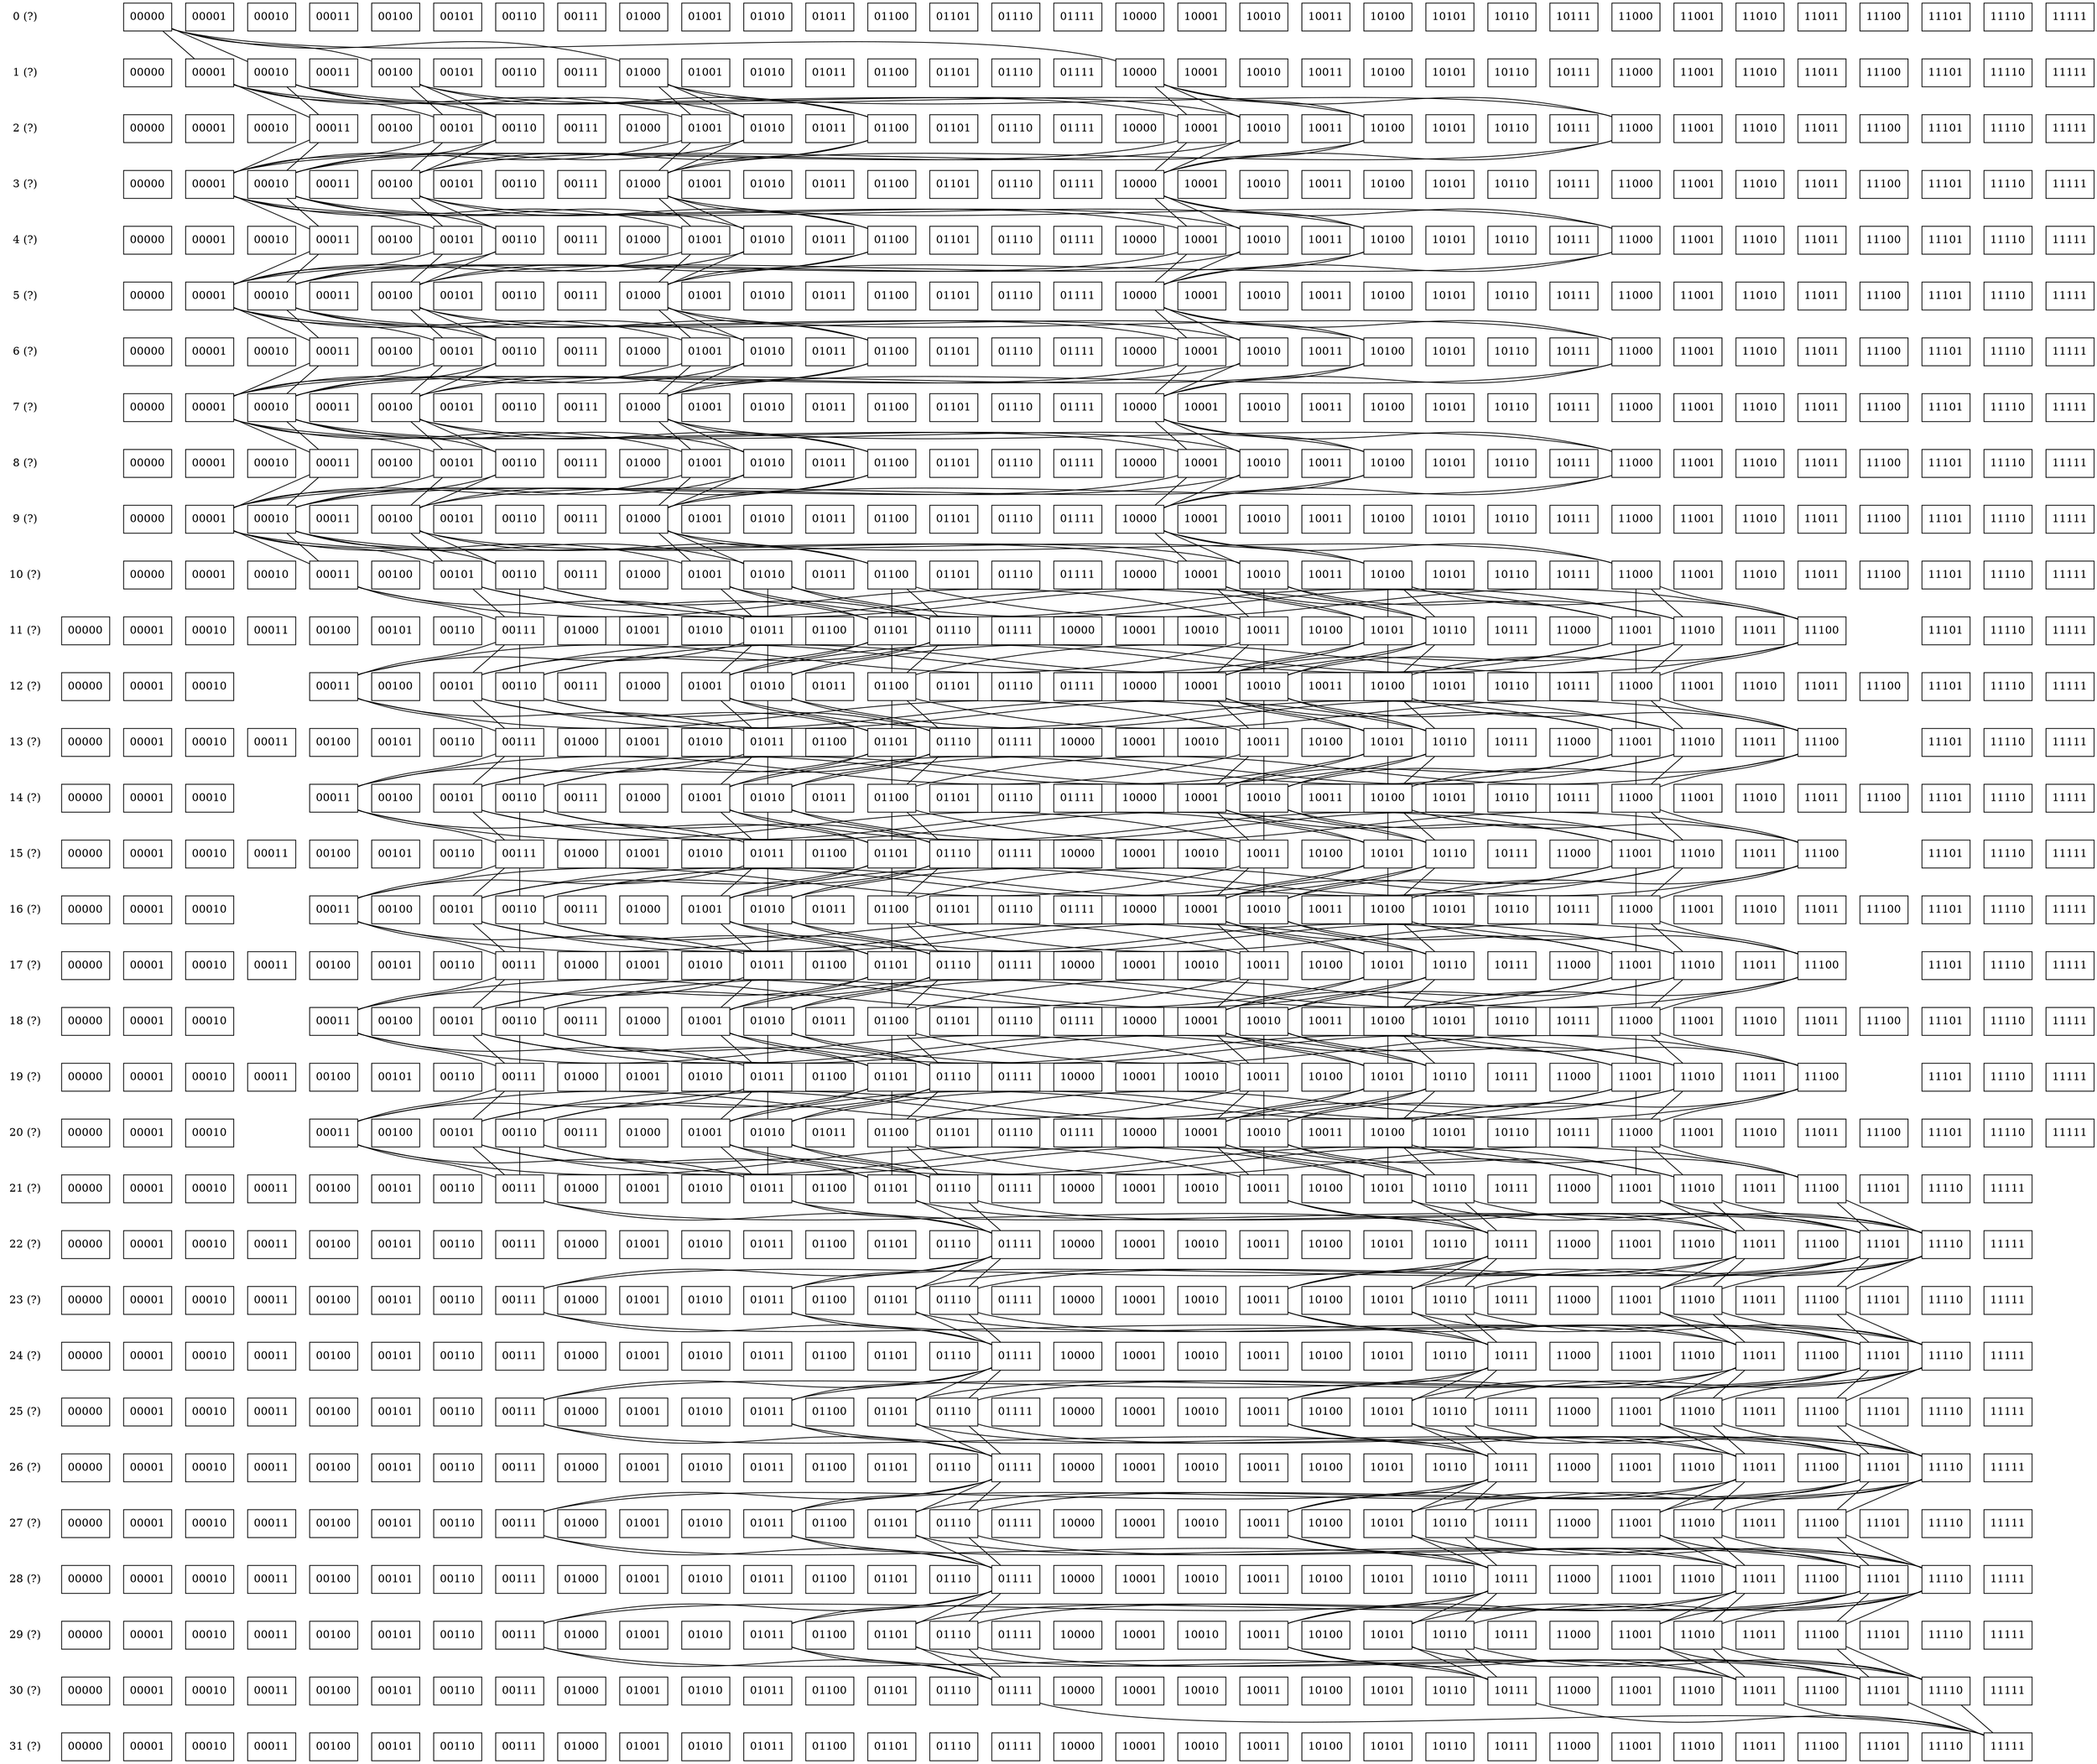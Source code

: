 /*
    dot -T pdf order-5_graph_generated.dot -o order-5_graph_generated.pdf
*/

digraph order5 {

    node [shape=plaintext]

    level_0 [label="0 (?)"]
    level_1 [label="1 (?)"]
    level_2 [label="2 (?)"]
    level_3 [label="3 (?)"]
    level_4 [label="4 (?)"]
    level_5 [label="5 (?)"]
    level_6 [label="6 (?)"]
    level_7 [label="7 (?)"]
    level_8 [label="8 (?)"]
    level_9 [label="9 (?)"]
    level_10 [label="10 (?)"]
    level_11 [label="11 (?)"]
    level_12 [label="12 (?)"]
    level_13 [label="13 (?)"]
    level_14 [label="14 (?)"]
    level_15 [label="15 (?)"]
    level_16 [label="16 (?)"]
    level_17 [label="17 (?)"]
    level_18 [label="18 (?)"]
    level_19 [label="19 (?)"]
    level_20 [label="20 (?)"]
    level_21 [label="21 (?)"]
    level_22 [label="22 (?)"]
    level_23 [label="23 (?)"]
    level_24 [label="24 (?)"]
    level_25 [label="25 (?)"]
    level_26 [label="26 (?)"]
    level_27 [label="27 (?)"]
    level_28 [label="28 (?)"]
    level_29 [label="29 (?)"]
    level_30 [label="30 (?)"]
    level_31 [label="31 (?)"]

    /* Connect the left side row markers invisibly so they stay lined up. */

    edge [style=invis]

    level_0 -> level_0 -> level_1 -> level_2 -> level_3 -> level_4
         -> level_5 -> level_6 -> level_7 -> level_8 -> level_9
         -> level_10 -> level_11 -> level_12 -> level_13 -> level_14
         -> level_15 -> level_16 -> level_17 -> level_18 -> level_19
         -> level_20 -> level_21 -> level_22 -> level_23 -> level_24
         -> level_25 -> level_26 -> level_27 -> level_28 -> level_29
         -> level_30 -> level_31

    graph [ordering=out]
    node [shape=rect]

    /* set of all possible states */

    {
        rank=same; level_0

        level_0_00000 [label="00000"]
        level_0_00001 [label="00001"]
        level_0_00010 [label="00010"]
        level_0_00011 [label="00011"]
        level_0_00100 [label="00100"]
        level_0_00101 [label="00101"]
        level_0_00110 [label="00110"]
        level_0_00111 [label="00111"]
        level_0_01000 [label="01000"]
        level_0_01001 [label="01001"]
        level_0_01010 [label="01010"]
        level_0_01011 [label="01011"]
        level_0_01100 [label="01100"]
        level_0_01101 [label="01101"]
        level_0_01110 [label="01110"]
        level_0_01111 [label="01111"]
        level_0_10000 [label="10000"]
        level_0_10001 [label="10001"]
        level_0_10010 [label="10010"]
        level_0_10011 [label="10011"]
        level_0_10100 [label="10100"]
        level_0_10101 [label="10101"]
        level_0_10110 [label="10110"]
        level_0_10111 [label="10111"]
        level_0_11000 [label="11000"]
        level_0_11001 [label="11001"]
        level_0_11010 [label="11010"]
        level_0_11011 [label="11011"]
        level_0_11100 [label="11100"]
        level_0_11101 [label="11101"]
        level_0_11110 [label="11110"]
        level_0_11111 [label="11111"]
    }

    {
        rank=same; level_1

        level_1_00000 [label="00000"]
        level_1_00001 [label="00001"]
        level_1_00010 [label="00010"]
        level_1_00011 [label="00011"]
        level_1_00100 [label="00100"]
        level_1_00101 [label="00101"]
        level_1_00110 [label="00110"]
        level_1_00111 [label="00111"]
        level_1_01000 [label="01000"]
        level_1_01001 [label="01001"]
        level_1_01010 [label="01010"]
        level_1_01011 [label="01011"]
        level_1_01100 [label="01100"]
        level_1_01101 [label="01101"]
        level_1_01110 [label="01110"]
        level_1_01111 [label="01111"]
        level_1_10000 [label="10000"]
        level_1_10001 [label="10001"]
        level_1_10010 [label="10010"]
        level_1_10011 [label="10011"]
        level_1_10100 [label="10100"]
        level_1_10101 [label="10101"]
        level_1_10110 [label="10110"]
        level_1_10111 [label="10111"]
        level_1_11000 [label="11000"]
        level_1_11001 [label="11001"]
        level_1_11010 [label="11010"]
        level_1_11011 [label="11011"]
        level_1_11100 [label="11100"]
        level_1_11101 [label="11101"]
        level_1_11110 [label="11110"]
        level_1_11111 [label="11111"]
    }

    {
        rank=same; level_2

        level_2_00000 [label="00000"]
        level_2_00001 [label="00001"]
        level_2_00010 [label="00010"]
        level_2_00011 [label="00011"]
        level_2_00100 [label="00100"]
        level_2_00101 [label="00101"]
        level_2_00110 [label="00110"]
        level_2_00111 [label="00111"]
        level_2_01000 [label="01000"]
        level_2_01001 [label="01001"]
        level_2_01010 [label="01010"]
        level_2_01011 [label="01011"]
        level_2_01100 [label="01100"]
        level_2_01101 [label="01101"]
        level_2_01110 [label="01110"]
        level_2_01111 [label="01111"]
        level_2_10000 [label="10000"]
        level_2_10001 [label="10001"]
        level_2_10010 [label="10010"]
        level_2_10011 [label="10011"]
        level_2_10100 [label="10100"]
        level_2_10101 [label="10101"]
        level_2_10110 [label="10110"]
        level_2_10111 [label="10111"]
        level_2_11000 [label="11000"]
        level_2_11001 [label="11001"]
        level_2_11010 [label="11010"]
        level_2_11011 [label="11011"]
        level_2_11100 [label="11100"]
        level_2_11101 [label="11101"]
        level_2_11110 [label="11110"]
        level_2_11111 [label="11111"]
    }

    {
        rank=same; level_3

        level_3_00000 [label="00000"]
        level_3_00001 [label="00001"]
        level_3_00010 [label="00010"]
        level_3_00011 [label="00011"]
        level_3_00100 [label="00100"]
        level_3_00101 [label="00101"]
        level_3_00110 [label="00110"]
        level_3_00111 [label="00111"]
        level_3_01000 [label="01000"]
        level_3_01001 [label="01001"]
        level_3_01010 [label="01010"]
        level_3_01011 [label="01011"]
        level_3_01100 [label="01100"]
        level_3_01101 [label="01101"]
        level_3_01110 [label="01110"]
        level_3_01111 [label="01111"]
        level_3_10000 [label="10000"]
        level_3_10001 [label="10001"]
        level_3_10010 [label="10010"]
        level_3_10011 [label="10011"]
        level_3_10100 [label="10100"]
        level_3_10101 [label="10101"]
        level_3_10110 [label="10110"]
        level_3_10111 [label="10111"]
        level_3_11000 [label="11000"]
        level_3_11001 [label="11001"]
        level_3_11010 [label="11010"]
        level_3_11011 [label="11011"]
        level_3_11100 [label="11100"]
        level_3_11101 [label="11101"]
        level_3_11110 [label="11110"]
        level_3_11111 [label="11111"]
    }

    {
        rank=same; level_4

        level_4_00000 [label="00000"]
        level_4_00001 [label="00001"]
        level_4_00010 [label="00010"]
        level_4_00011 [label="00011"]
        level_4_00100 [label="00100"]
        level_4_00101 [label="00101"]
        level_4_00110 [label="00110"]
        level_4_00111 [label="00111"]
        level_4_01000 [label="01000"]
        level_4_01001 [label="01001"]
        level_4_01010 [label="01010"]
        level_4_01011 [label="01011"]
        level_4_01100 [label="01100"]
        level_4_01101 [label="01101"]
        level_4_01110 [label="01110"]
        level_4_01111 [label="01111"]
        level_4_10000 [label="10000"]
        level_4_10001 [label="10001"]
        level_4_10010 [label="10010"]
        level_4_10011 [label="10011"]
        level_4_10100 [label="10100"]
        level_4_10101 [label="10101"]
        level_4_10110 [label="10110"]
        level_4_10111 [label="10111"]
        level_4_11000 [label="11000"]
        level_4_11001 [label="11001"]
        level_4_11010 [label="11010"]
        level_4_11011 [label="11011"]
        level_4_11100 [label="11100"]
        level_4_11101 [label="11101"]
        level_4_11110 [label="11110"]
        level_4_11111 [label="11111"]
    }

    {
        rank=same; level_5

        level_5_00000 [label="00000"]
        level_5_00001 [label="00001"]
        level_5_00010 [label="00010"]
        level_5_00011 [label="00011"]
        level_5_00100 [label="00100"]
        level_5_00101 [label="00101"]
        level_5_00110 [label="00110"]
        level_5_00111 [label="00111"]
        level_5_01000 [label="01000"]
        level_5_01001 [label="01001"]
        level_5_01010 [label="01010"]
        level_5_01011 [label="01011"]
        level_5_01100 [label="01100"]
        level_5_01101 [label="01101"]
        level_5_01110 [label="01110"]
        level_5_01111 [label="01111"]
        level_5_10000 [label="10000"]
        level_5_10001 [label="10001"]
        level_5_10010 [label="10010"]
        level_5_10011 [label="10011"]
        level_5_10100 [label="10100"]
        level_5_10101 [label="10101"]
        level_5_10110 [label="10110"]
        level_5_10111 [label="10111"]
        level_5_11000 [label="11000"]
        level_5_11001 [label="11001"]
        level_5_11010 [label="11010"]
        level_5_11011 [label="11011"]
        level_5_11100 [label="11100"]
        level_5_11101 [label="11101"]
        level_5_11110 [label="11110"]
        level_5_11111 [label="11111"]
    }

    {
        rank=same; level_6

        level_6_00000 [label="00000"]
        level_6_00001 [label="00001"]
        level_6_00010 [label="00010"]
        level_6_00011 [label="00011"]
        level_6_00100 [label="00100"]
        level_6_00101 [label="00101"]
        level_6_00110 [label="00110"]
        level_6_00111 [label="00111"]
        level_6_01000 [label="01000"]
        level_6_01001 [label="01001"]
        level_6_01010 [label="01010"]
        level_6_01011 [label="01011"]
        level_6_01100 [label="01100"]
        level_6_01101 [label="01101"]
        level_6_01110 [label="01110"]
        level_6_01111 [label="01111"]
        level_6_10000 [label="10000"]
        level_6_10001 [label="10001"]
        level_6_10010 [label="10010"]
        level_6_10011 [label="10011"]
        level_6_10100 [label="10100"]
        level_6_10101 [label="10101"]
        level_6_10110 [label="10110"]
        level_6_10111 [label="10111"]
        level_6_11000 [label="11000"]
        level_6_11001 [label="11001"]
        level_6_11010 [label="11010"]
        level_6_11011 [label="11011"]
        level_6_11100 [label="11100"]
        level_6_11101 [label="11101"]
        level_6_11110 [label="11110"]
        level_6_11111 [label="11111"]
    }

    {
        rank=same; level_7

        level_7_00000 [label="00000"]
        level_7_00001 [label="00001"]
        level_7_00010 [label="00010"]
        level_7_00011 [label="00011"]
        level_7_00100 [label="00100"]
        level_7_00101 [label="00101"]
        level_7_00110 [label="00110"]
        level_7_00111 [label="00111"]
        level_7_01000 [label="01000"]
        level_7_01001 [label="01001"]
        level_7_01010 [label="01010"]
        level_7_01011 [label="01011"]
        level_7_01100 [label="01100"]
        level_7_01101 [label="01101"]
        level_7_01110 [label="01110"]
        level_7_01111 [label="01111"]
        level_7_10000 [label="10000"]
        level_7_10001 [label="10001"]
        level_7_10010 [label="10010"]
        level_7_10011 [label="10011"]
        level_7_10100 [label="10100"]
        level_7_10101 [label="10101"]
        level_7_10110 [label="10110"]
        level_7_10111 [label="10111"]
        level_7_11000 [label="11000"]
        level_7_11001 [label="11001"]
        level_7_11010 [label="11010"]
        level_7_11011 [label="11011"]
        level_7_11100 [label="11100"]
        level_7_11101 [label="11101"]
        level_7_11110 [label="11110"]
        level_7_11111 [label="11111"]
    }

    {
        rank=same; level_8

        level_8_00000 [label="00000"]
        level_8_00001 [label="00001"]
        level_8_00010 [label="00010"]
        level_8_00011 [label="00011"]
        level_8_00100 [label="00100"]
        level_8_00101 [label="00101"]
        level_8_00110 [label="00110"]
        level_8_00111 [label="00111"]
        level_8_01000 [label="01000"]
        level_8_01001 [label="01001"]
        level_8_01010 [label="01010"]
        level_8_01011 [label="01011"]
        level_8_01100 [label="01100"]
        level_8_01101 [label="01101"]
        level_8_01110 [label="01110"]
        level_8_01111 [label="01111"]
        level_8_10000 [label="10000"]
        level_8_10001 [label="10001"]
        level_8_10010 [label="10010"]
        level_8_10011 [label="10011"]
        level_8_10100 [label="10100"]
        level_8_10101 [label="10101"]
        level_8_10110 [label="10110"]
        level_8_10111 [label="10111"]
        level_8_11000 [label="11000"]
        level_8_11001 [label="11001"]
        level_8_11010 [label="11010"]
        level_8_11011 [label="11011"]
        level_8_11100 [label="11100"]
        level_8_11101 [label="11101"]
        level_8_11110 [label="11110"]
        level_8_11111 [label="11111"]
    }

    {
        rank=same; level_9

        level_9_00000 [label="00000"]
        level_9_00001 [label="00001"]
        level_9_00010 [label="00010"]
        level_9_00011 [label="00011"]
        level_9_00100 [label="00100"]
        level_9_00101 [label="00101"]
        level_9_00110 [label="00110"]
        level_9_00111 [label="00111"]
        level_9_01000 [label="01000"]
        level_9_01001 [label="01001"]
        level_9_01010 [label="01010"]
        level_9_01011 [label="01011"]
        level_9_01100 [label="01100"]
        level_9_01101 [label="01101"]
        level_9_01110 [label="01110"]
        level_9_01111 [label="01111"]
        level_9_10000 [label="10000"]
        level_9_10001 [label="10001"]
        level_9_10010 [label="10010"]
        level_9_10011 [label="10011"]
        level_9_10100 [label="10100"]
        level_9_10101 [label="10101"]
        level_9_10110 [label="10110"]
        level_9_10111 [label="10111"]
        level_9_11000 [label="11000"]
        level_9_11001 [label="11001"]
        level_9_11010 [label="11010"]
        level_9_11011 [label="11011"]
        level_9_11100 [label="11100"]
        level_9_11101 [label="11101"]
        level_9_11110 [label="11110"]
        level_9_11111 [label="11111"]
    }

    {
        rank=same; level_10

        level_10_00000 [label="00000"]
        level_10_00001 [label="00001"]
        level_10_00010 [label="00010"]
        level_10_00011 [label="00011"]
        level_10_00100 [label="00100"]
        level_10_00101 [label="00101"]
        level_10_00110 [label="00110"]
        level_10_00111 [label="00111"]
        level_10_01000 [label="01000"]
        level_10_01001 [label="01001"]
        level_10_01010 [label="01010"]
        level_10_01011 [label="01011"]
        level_10_01100 [label="01100"]
        level_10_01101 [label="01101"]
        level_10_01110 [label="01110"]
        level_10_01111 [label="01111"]
        level_10_10000 [label="10000"]
        level_10_10001 [label="10001"]
        level_10_10010 [label="10010"]
        level_10_10011 [label="10011"]
        level_10_10100 [label="10100"]
        level_10_10101 [label="10101"]
        level_10_10110 [label="10110"]
        level_10_10111 [label="10111"]
        level_10_11000 [label="11000"]
        level_10_11001 [label="11001"]
        level_10_11010 [label="11010"]
        level_10_11011 [label="11011"]
        level_10_11100 [label="11100"]
        level_10_11101 [label="11101"]
        level_10_11110 [label="11110"]
        level_10_11111 [label="11111"]
    }

    {
        rank=same; level_11

        level_11_00000 [label="00000"]
        level_11_00001 [label="00001"]
        level_11_00010 [label="00010"]
        level_11_00011 [label="00011"]
        level_11_00100 [label="00100"]
        level_11_00101 [label="00101"]
        level_11_00110 [label="00110"]
        level_11_00111 [label="00111"]
        level_11_01000 [label="01000"]
        level_11_01001 [label="01001"]
        level_11_01010 [label="01010"]
        level_11_01011 [label="01011"]
        level_11_01100 [label="01100"]
        level_11_01101 [label="01101"]
        level_11_01110 [label="01110"]
        level_11_01111 [label="01111"]
        level_11_10000 [label="10000"]
        level_11_10001 [label="10001"]
        level_11_10010 [label="10010"]
        level_11_10011 [label="10011"]
        level_11_10100 [label="10100"]
        level_11_10101 [label="10101"]
        level_11_10110 [label="10110"]
        level_11_10111 [label="10111"]
        level_11_11000 [label="11000"]
        level_11_11001 [label="11001"]
        level_11_11010 [label="11010"]
        level_11_11011 [label="11011"]
        level_11_11100 [label="11100"]
        level_11_11101 [label="11101"]
        level_11_11110 [label="11110"]
        level_11_11111 [label="11111"]
    }

    {
        rank=same; level_12

        level_12_00000 [label="00000"]
        level_12_00001 [label="00001"]
        level_12_00010 [label="00010"]
        level_12_00011 [label="00011"]
        level_12_00100 [label="00100"]
        level_12_00101 [label="00101"]
        level_12_00110 [label="00110"]
        level_12_00111 [label="00111"]
        level_12_01000 [label="01000"]
        level_12_01001 [label="01001"]
        level_12_01010 [label="01010"]
        level_12_01011 [label="01011"]
        level_12_01100 [label="01100"]
        level_12_01101 [label="01101"]
        level_12_01110 [label="01110"]
        level_12_01111 [label="01111"]
        level_12_10000 [label="10000"]
        level_12_10001 [label="10001"]
        level_12_10010 [label="10010"]
        level_12_10011 [label="10011"]
        level_12_10100 [label="10100"]
        level_12_10101 [label="10101"]
        level_12_10110 [label="10110"]
        level_12_10111 [label="10111"]
        level_12_11000 [label="11000"]
        level_12_11001 [label="11001"]
        level_12_11010 [label="11010"]
        level_12_11011 [label="11011"]
        level_12_11100 [label="11100"]
        level_12_11101 [label="11101"]
        level_12_11110 [label="11110"]
        level_12_11111 [label="11111"]
    }

    {
        rank=same; level_13

        level_13_00000 [label="00000"]
        level_13_00001 [label="00001"]
        level_13_00010 [label="00010"]
        level_13_00011 [label="00011"]
        level_13_00100 [label="00100"]
        level_13_00101 [label="00101"]
        level_13_00110 [label="00110"]
        level_13_00111 [label="00111"]
        level_13_01000 [label="01000"]
        level_13_01001 [label="01001"]
        level_13_01010 [label="01010"]
        level_13_01011 [label="01011"]
        level_13_01100 [label="01100"]
        level_13_01101 [label="01101"]
        level_13_01110 [label="01110"]
        level_13_01111 [label="01111"]
        level_13_10000 [label="10000"]
        level_13_10001 [label="10001"]
        level_13_10010 [label="10010"]
        level_13_10011 [label="10011"]
        level_13_10100 [label="10100"]
        level_13_10101 [label="10101"]
        level_13_10110 [label="10110"]
        level_13_10111 [label="10111"]
        level_13_11000 [label="11000"]
        level_13_11001 [label="11001"]
        level_13_11010 [label="11010"]
        level_13_11011 [label="11011"]
        level_13_11100 [label="11100"]
        level_13_11101 [label="11101"]
        level_13_11110 [label="11110"]
        level_13_11111 [label="11111"]
    }

    {
        rank=same; level_14

        level_14_00000 [label="00000"]
        level_14_00001 [label="00001"]
        level_14_00010 [label="00010"]
        level_14_00011 [label="00011"]
        level_14_00100 [label="00100"]
        level_14_00101 [label="00101"]
        level_14_00110 [label="00110"]
        level_14_00111 [label="00111"]
        level_14_01000 [label="01000"]
        level_14_01001 [label="01001"]
        level_14_01010 [label="01010"]
        level_14_01011 [label="01011"]
        level_14_01100 [label="01100"]
        level_14_01101 [label="01101"]
        level_14_01110 [label="01110"]
        level_14_01111 [label="01111"]
        level_14_10000 [label="10000"]
        level_14_10001 [label="10001"]
        level_14_10010 [label="10010"]
        level_14_10011 [label="10011"]
        level_14_10100 [label="10100"]
        level_14_10101 [label="10101"]
        level_14_10110 [label="10110"]
        level_14_10111 [label="10111"]
        level_14_11000 [label="11000"]
        level_14_11001 [label="11001"]
        level_14_11010 [label="11010"]
        level_14_11011 [label="11011"]
        level_14_11100 [label="11100"]
        level_14_11101 [label="11101"]
        level_14_11110 [label="11110"]
        level_14_11111 [label="11111"]
    }

    {
        rank=same; level_15

        level_15_00000 [label="00000"]
        level_15_00001 [label="00001"]
        level_15_00010 [label="00010"]
        level_15_00011 [label="00011"]
        level_15_00100 [label="00100"]
        level_15_00101 [label="00101"]
        level_15_00110 [label="00110"]
        level_15_00111 [label="00111"]
        level_15_01000 [label="01000"]
        level_15_01001 [label="01001"]
        level_15_01010 [label="01010"]
        level_15_01011 [label="01011"]
        level_15_01100 [label="01100"]
        level_15_01101 [label="01101"]
        level_15_01110 [label="01110"]
        level_15_01111 [label="01111"]
        level_15_10000 [label="10000"]
        level_15_10001 [label="10001"]
        level_15_10010 [label="10010"]
        level_15_10011 [label="10011"]
        level_15_10100 [label="10100"]
        level_15_10101 [label="10101"]
        level_15_10110 [label="10110"]
        level_15_10111 [label="10111"]
        level_15_11000 [label="11000"]
        level_15_11001 [label="11001"]
        level_15_11010 [label="11010"]
        level_15_11011 [label="11011"]
        level_15_11100 [label="11100"]
        level_15_11101 [label="11101"]
        level_15_11110 [label="11110"]
        level_15_11111 [label="11111"]
    }

    {
        rank=same; level_16

        level_16_00000 [label="00000"]
        level_16_00001 [label="00001"]
        level_16_00010 [label="00010"]
        level_16_00011 [label="00011"]
        level_16_00100 [label="00100"]
        level_16_00101 [label="00101"]
        level_16_00110 [label="00110"]
        level_16_00111 [label="00111"]
        level_16_01000 [label="01000"]
        level_16_01001 [label="01001"]
        level_16_01010 [label="01010"]
        level_16_01011 [label="01011"]
        level_16_01100 [label="01100"]
        level_16_01101 [label="01101"]
        level_16_01110 [label="01110"]
        level_16_01111 [label="01111"]
        level_16_10000 [label="10000"]
        level_16_10001 [label="10001"]
        level_16_10010 [label="10010"]
        level_16_10011 [label="10011"]
        level_16_10100 [label="10100"]
        level_16_10101 [label="10101"]
        level_16_10110 [label="10110"]
        level_16_10111 [label="10111"]
        level_16_11000 [label="11000"]
        level_16_11001 [label="11001"]
        level_16_11010 [label="11010"]
        level_16_11011 [label="11011"]
        level_16_11100 [label="11100"]
        level_16_11101 [label="11101"]
        level_16_11110 [label="11110"]
        level_16_11111 [label="11111"]
    }

    {
        rank=same; level_17

        level_17_00000 [label="00000"]
        level_17_00001 [label="00001"]
        level_17_00010 [label="00010"]
        level_17_00011 [label="00011"]
        level_17_00100 [label="00100"]
        level_17_00101 [label="00101"]
        level_17_00110 [label="00110"]
        level_17_00111 [label="00111"]
        level_17_01000 [label="01000"]
        level_17_01001 [label="01001"]
        level_17_01010 [label="01010"]
        level_17_01011 [label="01011"]
        level_17_01100 [label="01100"]
        level_17_01101 [label="01101"]
        level_17_01110 [label="01110"]
        level_17_01111 [label="01111"]
        level_17_10000 [label="10000"]
        level_17_10001 [label="10001"]
        level_17_10010 [label="10010"]
        level_17_10011 [label="10011"]
        level_17_10100 [label="10100"]
        level_17_10101 [label="10101"]
        level_17_10110 [label="10110"]
        level_17_10111 [label="10111"]
        level_17_11000 [label="11000"]
        level_17_11001 [label="11001"]
        level_17_11010 [label="11010"]
        level_17_11011 [label="11011"]
        level_17_11100 [label="11100"]
        level_17_11101 [label="11101"]
        level_17_11110 [label="11110"]
        level_17_11111 [label="11111"]
    }

    {
        rank=same; level_18

        level_18_00000 [label="00000"]
        level_18_00001 [label="00001"]
        level_18_00010 [label="00010"]
        level_18_00011 [label="00011"]
        level_18_00100 [label="00100"]
        level_18_00101 [label="00101"]
        level_18_00110 [label="00110"]
        level_18_00111 [label="00111"]
        level_18_01000 [label="01000"]
        level_18_01001 [label="01001"]
        level_18_01010 [label="01010"]
        level_18_01011 [label="01011"]
        level_18_01100 [label="01100"]
        level_18_01101 [label="01101"]
        level_18_01110 [label="01110"]
        level_18_01111 [label="01111"]
        level_18_10000 [label="10000"]
        level_18_10001 [label="10001"]
        level_18_10010 [label="10010"]
        level_18_10011 [label="10011"]
        level_18_10100 [label="10100"]
        level_18_10101 [label="10101"]
        level_18_10110 [label="10110"]
        level_18_10111 [label="10111"]
        level_18_11000 [label="11000"]
        level_18_11001 [label="11001"]
        level_18_11010 [label="11010"]
        level_18_11011 [label="11011"]
        level_18_11100 [label="11100"]
        level_18_11101 [label="11101"]
        level_18_11110 [label="11110"]
        level_18_11111 [label="11111"]
    }

    {
        rank=same; level_19

        level_19_00000 [label="00000"]
        level_19_00001 [label="00001"]
        level_19_00010 [label="00010"]
        level_19_00011 [label="00011"]
        level_19_00100 [label="00100"]
        level_19_00101 [label="00101"]
        level_19_00110 [label="00110"]
        level_19_00111 [label="00111"]
        level_19_01000 [label="01000"]
        level_19_01001 [label="01001"]
        level_19_01010 [label="01010"]
        level_19_01011 [label="01011"]
        level_19_01100 [label="01100"]
        level_19_01101 [label="01101"]
        level_19_01110 [label="01110"]
        level_19_01111 [label="01111"]
        level_19_10000 [label="10000"]
        level_19_10001 [label="10001"]
        level_19_10010 [label="10010"]
        level_19_10011 [label="10011"]
        level_19_10100 [label="10100"]
        level_19_10101 [label="10101"]
        level_19_10110 [label="10110"]
        level_19_10111 [label="10111"]
        level_19_11000 [label="11000"]
        level_19_11001 [label="11001"]
        level_19_11010 [label="11010"]
        level_19_11011 [label="11011"]
        level_19_11100 [label="11100"]
        level_19_11101 [label="11101"]
        level_19_11110 [label="11110"]
        level_19_11111 [label="11111"]
    }

    {
        rank=same; level_20

        level_20_00000 [label="00000"]
        level_20_00001 [label="00001"]
        level_20_00010 [label="00010"]
        level_20_00011 [label="00011"]
        level_20_00100 [label="00100"]
        level_20_00101 [label="00101"]
        level_20_00110 [label="00110"]
        level_20_00111 [label="00111"]
        level_20_01000 [label="01000"]
        level_20_01001 [label="01001"]
        level_20_01010 [label="01010"]
        level_20_01011 [label="01011"]
        level_20_01100 [label="01100"]
        level_20_01101 [label="01101"]
        level_20_01110 [label="01110"]
        level_20_01111 [label="01111"]
        level_20_10000 [label="10000"]
        level_20_10001 [label="10001"]
        level_20_10010 [label="10010"]
        level_20_10011 [label="10011"]
        level_20_10100 [label="10100"]
        level_20_10101 [label="10101"]
        level_20_10110 [label="10110"]
        level_20_10111 [label="10111"]
        level_20_11000 [label="11000"]
        level_20_11001 [label="11001"]
        level_20_11010 [label="11010"]
        level_20_11011 [label="11011"]
        level_20_11100 [label="11100"]
        level_20_11101 [label="11101"]
        level_20_11110 [label="11110"]
        level_20_11111 [label="11111"]
    }

    {
        rank=same; level_21

        level_21_00000 [label="00000"]
        level_21_00001 [label="00001"]
        level_21_00010 [label="00010"]
        level_21_00011 [label="00011"]
        level_21_00100 [label="00100"]
        level_21_00101 [label="00101"]
        level_21_00110 [label="00110"]
        level_21_00111 [label="00111"]
        level_21_01000 [label="01000"]
        level_21_01001 [label="01001"]
        level_21_01010 [label="01010"]
        level_21_01011 [label="01011"]
        level_21_01100 [label="01100"]
        level_21_01101 [label="01101"]
        level_21_01110 [label="01110"]
        level_21_01111 [label="01111"]
        level_21_10000 [label="10000"]
        level_21_10001 [label="10001"]
        level_21_10010 [label="10010"]
        level_21_10011 [label="10011"]
        level_21_10100 [label="10100"]
        level_21_10101 [label="10101"]
        level_21_10110 [label="10110"]
        level_21_10111 [label="10111"]
        level_21_11000 [label="11000"]
        level_21_11001 [label="11001"]
        level_21_11010 [label="11010"]
        level_21_11011 [label="11011"]
        level_21_11100 [label="11100"]
        level_21_11101 [label="11101"]
        level_21_11110 [label="11110"]
        level_21_11111 [label="11111"]
    }

    {
        rank=same; level_22

        level_22_00000 [label="00000"]
        level_22_00001 [label="00001"]
        level_22_00010 [label="00010"]
        level_22_00011 [label="00011"]
        level_22_00100 [label="00100"]
        level_22_00101 [label="00101"]
        level_22_00110 [label="00110"]
        level_22_00111 [label="00111"]
        level_22_01000 [label="01000"]
        level_22_01001 [label="01001"]
        level_22_01010 [label="01010"]
        level_22_01011 [label="01011"]
        level_22_01100 [label="01100"]
        level_22_01101 [label="01101"]
        level_22_01110 [label="01110"]
        level_22_01111 [label="01111"]
        level_22_10000 [label="10000"]
        level_22_10001 [label="10001"]
        level_22_10010 [label="10010"]
        level_22_10011 [label="10011"]
        level_22_10100 [label="10100"]
        level_22_10101 [label="10101"]
        level_22_10110 [label="10110"]
        level_22_10111 [label="10111"]
        level_22_11000 [label="11000"]
        level_22_11001 [label="11001"]
        level_22_11010 [label="11010"]
        level_22_11011 [label="11011"]
        level_22_11100 [label="11100"]
        level_22_11101 [label="11101"]
        level_22_11110 [label="11110"]
        level_22_11111 [label="11111"]
    }

    {
        rank=same; level_23

        level_23_00000 [label="00000"]
        level_23_00001 [label="00001"]
        level_23_00010 [label="00010"]
        level_23_00011 [label="00011"]
        level_23_00100 [label="00100"]
        level_23_00101 [label="00101"]
        level_23_00110 [label="00110"]
        level_23_00111 [label="00111"]
        level_23_01000 [label="01000"]
        level_23_01001 [label="01001"]
        level_23_01010 [label="01010"]
        level_23_01011 [label="01011"]
        level_23_01100 [label="01100"]
        level_23_01101 [label="01101"]
        level_23_01110 [label="01110"]
        level_23_01111 [label="01111"]
        level_23_10000 [label="10000"]
        level_23_10001 [label="10001"]
        level_23_10010 [label="10010"]
        level_23_10011 [label="10011"]
        level_23_10100 [label="10100"]
        level_23_10101 [label="10101"]
        level_23_10110 [label="10110"]
        level_23_10111 [label="10111"]
        level_23_11000 [label="11000"]
        level_23_11001 [label="11001"]
        level_23_11010 [label="11010"]
        level_23_11011 [label="11011"]
        level_23_11100 [label="11100"]
        level_23_11101 [label="11101"]
        level_23_11110 [label="11110"]
        level_23_11111 [label="11111"]
    }

    {
        rank=same; level_24

        level_24_00000 [label="00000"]
        level_24_00001 [label="00001"]
        level_24_00010 [label="00010"]
        level_24_00011 [label="00011"]
        level_24_00100 [label="00100"]
        level_24_00101 [label="00101"]
        level_24_00110 [label="00110"]
        level_24_00111 [label="00111"]
        level_24_01000 [label="01000"]
        level_24_01001 [label="01001"]
        level_24_01010 [label="01010"]
        level_24_01011 [label="01011"]
        level_24_01100 [label="01100"]
        level_24_01101 [label="01101"]
        level_24_01110 [label="01110"]
        level_24_01111 [label="01111"]
        level_24_10000 [label="10000"]
        level_24_10001 [label="10001"]
        level_24_10010 [label="10010"]
        level_24_10011 [label="10011"]
        level_24_10100 [label="10100"]
        level_24_10101 [label="10101"]
        level_24_10110 [label="10110"]
        level_24_10111 [label="10111"]
        level_24_11000 [label="11000"]
        level_24_11001 [label="11001"]
        level_24_11010 [label="11010"]
        level_24_11011 [label="11011"]
        level_24_11100 [label="11100"]
        level_24_11101 [label="11101"]
        level_24_11110 [label="11110"]
        level_24_11111 [label="11111"]
    }

    {
        rank=same; level_25

        level_25_00000 [label="00000"]
        level_25_00001 [label="00001"]
        level_25_00010 [label="00010"]
        level_25_00011 [label="00011"]
        level_25_00100 [label="00100"]
        level_25_00101 [label="00101"]
        level_25_00110 [label="00110"]
        level_25_00111 [label="00111"]
        level_25_01000 [label="01000"]
        level_25_01001 [label="01001"]
        level_25_01010 [label="01010"]
        level_25_01011 [label="01011"]
        level_25_01100 [label="01100"]
        level_25_01101 [label="01101"]
        level_25_01110 [label="01110"]
        level_25_01111 [label="01111"]
        level_25_10000 [label="10000"]
        level_25_10001 [label="10001"]
        level_25_10010 [label="10010"]
        level_25_10011 [label="10011"]
        level_25_10100 [label="10100"]
        level_25_10101 [label="10101"]
        level_25_10110 [label="10110"]
        level_25_10111 [label="10111"]
        level_25_11000 [label="11000"]
        level_25_11001 [label="11001"]
        level_25_11010 [label="11010"]
        level_25_11011 [label="11011"]
        level_25_11100 [label="11100"]
        level_25_11101 [label="11101"]
        level_25_11110 [label="11110"]
        level_25_11111 [label="11111"]
    }

    {
        rank=same; level_26

        level_26_00000 [label="00000"]
        level_26_00001 [label="00001"]
        level_26_00010 [label="00010"]
        level_26_00011 [label="00011"]
        level_26_00100 [label="00100"]
        level_26_00101 [label="00101"]
        level_26_00110 [label="00110"]
        level_26_00111 [label="00111"]
        level_26_01000 [label="01000"]
        level_26_01001 [label="01001"]
        level_26_01010 [label="01010"]
        level_26_01011 [label="01011"]
        level_26_01100 [label="01100"]
        level_26_01101 [label="01101"]
        level_26_01110 [label="01110"]
        level_26_01111 [label="01111"]
        level_26_10000 [label="10000"]
        level_26_10001 [label="10001"]
        level_26_10010 [label="10010"]
        level_26_10011 [label="10011"]
        level_26_10100 [label="10100"]
        level_26_10101 [label="10101"]
        level_26_10110 [label="10110"]
        level_26_10111 [label="10111"]
        level_26_11000 [label="11000"]
        level_26_11001 [label="11001"]
        level_26_11010 [label="11010"]
        level_26_11011 [label="11011"]
        level_26_11100 [label="11100"]
        level_26_11101 [label="11101"]
        level_26_11110 [label="11110"]
        level_26_11111 [label="11111"]
    }

    {
        rank=same; level_27

        level_27_00000 [label="00000"]
        level_27_00001 [label="00001"]
        level_27_00010 [label="00010"]
        level_27_00011 [label="00011"]
        level_27_00100 [label="00100"]
        level_27_00101 [label="00101"]
        level_27_00110 [label="00110"]
        level_27_00111 [label="00111"]
        level_27_01000 [label="01000"]
        level_27_01001 [label="01001"]
        level_27_01010 [label="01010"]
        level_27_01011 [label="01011"]
        level_27_01100 [label="01100"]
        level_27_01101 [label="01101"]
        level_27_01110 [label="01110"]
        level_27_01111 [label="01111"]
        level_27_10000 [label="10000"]
        level_27_10001 [label="10001"]
        level_27_10010 [label="10010"]
        level_27_10011 [label="10011"]
        level_27_10100 [label="10100"]
        level_27_10101 [label="10101"]
        level_27_10110 [label="10110"]
        level_27_10111 [label="10111"]
        level_27_11000 [label="11000"]
        level_27_11001 [label="11001"]
        level_27_11010 [label="11010"]
        level_27_11011 [label="11011"]
        level_27_11100 [label="11100"]
        level_27_11101 [label="11101"]
        level_27_11110 [label="11110"]
        level_27_11111 [label="11111"]
    }

    {
        rank=same; level_28

        level_28_00000 [label="00000"]
        level_28_00001 [label="00001"]
        level_28_00010 [label="00010"]
        level_28_00011 [label="00011"]
        level_28_00100 [label="00100"]
        level_28_00101 [label="00101"]
        level_28_00110 [label="00110"]
        level_28_00111 [label="00111"]
        level_28_01000 [label="01000"]
        level_28_01001 [label="01001"]
        level_28_01010 [label="01010"]
        level_28_01011 [label="01011"]
        level_28_01100 [label="01100"]
        level_28_01101 [label="01101"]
        level_28_01110 [label="01110"]
        level_28_01111 [label="01111"]
        level_28_10000 [label="10000"]
        level_28_10001 [label="10001"]
        level_28_10010 [label="10010"]
        level_28_10011 [label="10011"]
        level_28_10100 [label="10100"]
        level_28_10101 [label="10101"]
        level_28_10110 [label="10110"]
        level_28_10111 [label="10111"]
        level_28_11000 [label="11000"]
        level_28_11001 [label="11001"]
        level_28_11010 [label="11010"]
        level_28_11011 [label="11011"]
        level_28_11100 [label="11100"]
        level_28_11101 [label="11101"]
        level_28_11110 [label="11110"]
        level_28_11111 [label="11111"]
    }

    {
        rank=same; level_29

        level_29_00000 [label="00000"]
        level_29_00001 [label="00001"]
        level_29_00010 [label="00010"]
        level_29_00011 [label="00011"]
        level_29_00100 [label="00100"]
        level_29_00101 [label="00101"]
        level_29_00110 [label="00110"]
        level_29_00111 [label="00111"]
        level_29_01000 [label="01000"]
        level_29_01001 [label="01001"]
        level_29_01010 [label="01010"]
        level_29_01011 [label="01011"]
        level_29_01100 [label="01100"]
        level_29_01101 [label="01101"]
        level_29_01110 [label="01110"]
        level_29_01111 [label="01111"]
        level_29_10000 [label="10000"]
        level_29_10001 [label="10001"]
        level_29_10010 [label="10010"]
        level_29_10011 [label="10011"]
        level_29_10100 [label="10100"]
        level_29_10101 [label="10101"]
        level_29_10110 [label="10110"]
        level_29_10111 [label="10111"]
        level_29_11000 [label="11000"]
        level_29_11001 [label="11001"]
        level_29_11010 [label="11010"]
        level_29_11011 [label="11011"]
        level_29_11100 [label="11100"]
        level_29_11101 [label="11101"]
        level_29_11110 [label="11110"]
        level_29_11111 [label="11111"]
    }

    {
        rank=same; level_30

        level_30_00000 [label="00000"]
        level_30_00001 [label="00001"]
        level_30_00010 [label="00010"]
        level_30_00011 [label="00011"]
        level_30_00100 [label="00100"]
        level_30_00101 [label="00101"]
        level_30_00110 [label="00110"]
        level_30_00111 [label="00111"]
        level_30_01000 [label="01000"]
        level_30_01001 [label="01001"]
        level_30_01010 [label="01010"]
        level_30_01011 [label="01011"]
        level_30_01100 [label="01100"]
        level_30_01101 [label="01101"]
        level_30_01110 [label="01110"]
        level_30_01111 [label="01111"]
        level_30_10000 [label="10000"]
        level_30_10001 [label="10001"]
        level_30_10010 [label="10010"]
        level_30_10011 [label="10011"]
        level_30_10100 [label="10100"]
        level_30_10101 [label="10101"]
        level_30_10110 [label="10110"]
        level_30_10111 [label="10111"]
        level_30_11000 [label="11000"]
        level_30_11001 [label="11001"]
        level_30_11010 [label="11010"]
        level_30_11011 [label="11011"]
        level_30_11100 [label="11100"]
        level_30_11101 [label="11101"]
        level_30_11110 [label="11110"]
        level_30_11111 [label="11111"]
    }

    {
        rank=same; level_31

        level_31_00000 [label="00000"]
        level_31_00001 [label="00001"]
        level_31_00010 [label="00010"]
        level_31_00011 [label="00011"]
        level_31_00100 [label="00100"]
        level_31_00101 [label="00101"]
        level_31_00110 [label="00110"]
        level_31_00111 [label="00111"]
        level_31_01000 [label="01000"]
        level_31_01001 [label="01001"]
        level_31_01010 [label="01010"]
        level_31_01011 [label="01011"]
        level_31_01100 [label="01100"]
        level_31_01101 [label="01101"]
        level_31_01110 [label="01110"]
        level_31_01111 [label="01111"]
        level_31_10000 [label="10000"]
        level_31_10001 [label="10001"]
        level_31_10010 [label="10010"]
        level_31_10011 [label="10011"]
        level_31_10100 [label="10100"]
        level_31_10101 [label="10101"]
        level_31_10110 [label="10110"]
        level_31_10111 [label="10111"]
        level_31_11000 [label="11000"]
        level_31_11001 [label="11001"]
        level_31_11010 [label="11010"]
        level_31_11011 [label="11011"]
        level_31_11100 [label="11100"]
        level_31_11101 [label="11101"]
        level_31_11110 [label="11110"]
        level_31_11111 [label="11111"]
    }

    edge [style=invis]

    /* Connect the states invisibly so they stay lined up vertically. */

    level_0_00000 -> level_1_00000
    level_1_00000 -> level_2_00000
    level_2_00000 -> level_3_00000
    level_3_00000 -> level_4_00000
    level_4_00000 -> level_5_00000
    level_5_00000 -> level_6_00000
    level_6_00000 -> level_7_00000
    level_7_00000 -> level_8_00000
    level_8_00000 -> level_9_00000
    level_9_00000 -> level_10_00000
    level_10_00000 -> level_11_00000
    level_11_00000 -> level_12_00000
    level_12_00000 -> level_13_00000
    level_13_00000 -> level_14_00000
    level_14_00000 -> level_15_00000
    level_15_00000 -> level_16_00000
    level_16_00000 -> level_17_00000
    level_17_00000 -> level_18_00000
    level_18_00000 -> level_19_00000
    level_19_00000 -> level_20_00000
    level_20_00000 -> level_21_00000
    level_21_00000 -> level_22_00000
    level_22_00000 -> level_23_00000
    level_23_00000 -> level_24_00000
    level_24_00000 -> level_25_00000
    level_25_00000 -> level_26_00000
    level_26_00000 -> level_27_00000
    level_27_00000 -> level_28_00000
    level_28_00000 -> level_29_00000
    level_29_00000 -> level_30_00000
    level_30_00000 -> level_31_00000

    level_0_00001 -> level_1_00001
    level_1_00001 -> level_2_00001
    level_2_00001 -> level_3_00001
    level_3_00001 -> level_4_00001
    level_4_00001 -> level_5_00001
    level_5_00001 -> level_6_00001
    level_6_00001 -> level_7_00001
    level_7_00001 -> level_8_00001
    level_8_00001 -> level_9_00001
    level_9_00001 -> level_10_00001
    level_10_00001 -> level_11_00001
    level_11_00001 -> level_12_00001
    level_12_00001 -> level_13_00001
    level_13_00001 -> level_14_00001
    level_14_00001 -> level_15_00001
    level_15_00001 -> level_16_00001
    level_16_00001 -> level_17_00001
    level_17_00001 -> level_18_00001
    level_18_00001 -> level_19_00001
    level_19_00001 -> level_20_00001
    level_20_00001 -> level_21_00001
    level_21_00001 -> level_22_00001
    level_22_00001 -> level_23_00001
    level_23_00001 -> level_24_00001
    level_24_00001 -> level_25_00001
    level_25_00001 -> level_26_00001
    level_26_00001 -> level_27_00001
    level_27_00001 -> level_28_00001
    level_28_00001 -> level_29_00001
    level_29_00001 -> level_30_00001
    level_30_00001 -> level_31_00001

    level_0_00010 -> level_1_00010
    level_1_00010 -> level_2_00010
    level_2_00010 -> level_3_00010
    level_3_00010 -> level_4_00010
    level_4_00010 -> level_5_00010
    level_5_00010 -> level_6_00010
    level_6_00010 -> level_7_00010
    level_7_00010 -> level_8_00010
    level_8_00010 -> level_9_00010
    level_9_00010 -> level_10_00010
    level_10_00010 -> level_11_00010
    level_11_00010 -> level_12_00010
    level_12_00010 -> level_13_00010
    level_13_00010 -> level_14_00010
    level_14_00010 -> level_15_00010
    level_15_00010 -> level_16_00010
    level_16_00010 -> level_17_00010
    level_17_00010 -> level_18_00010
    level_18_00010 -> level_19_00010
    level_19_00010 -> level_20_00010
    level_20_00010 -> level_21_00010
    level_21_00010 -> level_22_00010
    level_22_00010 -> level_23_00010
    level_23_00010 -> level_24_00010
    level_24_00010 -> level_25_00010
    level_25_00010 -> level_26_00010
    level_26_00010 -> level_27_00010
    level_27_00010 -> level_28_00010
    level_28_00010 -> level_29_00010
    level_29_00010 -> level_30_00010
    level_30_00010 -> level_31_00010

    level_0_00011 -> level_1_00011
    level_1_00011 -> level_2_00011
    level_2_00011 -> level_3_00011
    level_3_00011 -> level_4_00011
    level_4_00011 -> level_5_00011
    level_5_00011 -> level_6_00011
    level_6_00011 -> level_7_00011
    level_7_00011 -> level_8_00011
    level_8_00011 -> level_9_00011
    level_9_00011 -> level_10_00011
    level_10_00011 -> level_11_00011
    level_11_00011 -> level_12_00011
    level_12_00011 -> level_13_00011
    level_13_00011 -> level_14_00011
    level_14_00011 -> level_15_00011
    level_15_00011 -> level_16_00011
    level_16_00011 -> level_17_00011
    level_17_00011 -> level_18_00011
    level_18_00011 -> level_19_00011
    level_19_00011 -> level_20_00011
    level_20_00011 -> level_21_00011
    level_21_00011 -> level_22_00011
    level_22_00011 -> level_23_00011
    level_23_00011 -> level_24_00011
    level_24_00011 -> level_25_00011
    level_25_00011 -> level_26_00011
    level_26_00011 -> level_27_00011
    level_27_00011 -> level_28_00011
    level_28_00011 -> level_29_00011
    level_29_00011 -> level_30_00011
    level_30_00011 -> level_31_00011

    level_0_00100 -> level_1_00100
    level_1_00100 -> level_2_00100
    level_2_00100 -> level_3_00100
    level_3_00100 -> level_4_00100
    level_4_00100 -> level_5_00100
    level_5_00100 -> level_6_00100
    level_6_00100 -> level_7_00100
    level_7_00100 -> level_8_00100
    level_8_00100 -> level_9_00100
    level_9_00100 -> level_10_00100
    level_10_00100 -> level_11_00100
    level_11_00100 -> level_12_00100
    level_12_00100 -> level_13_00100
    level_13_00100 -> level_14_00100
    level_14_00100 -> level_15_00100
    level_15_00100 -> level_16_00100
    level_16_00100 -> level_17_00100
    level_17_00100 -> level_18_00100
    level_18_00100 -> level_19_00100
    level_19_00100 -> level_20_00100
    level_20_00100 -> level_21_00100
    level_21_00100 -> level_22_00100
    level_22_00100 -> level_23_00100
    level_23_00100 -> level_24_00100
    level_24_00100 -> level_25_00100
    level_25_00100 -> level_26_00100
    level_26_00100 -> level_27_00100
    level_27_00100 -> level_28_00100
    level_28_00100 -> level_29_00100
    level_29_00100 -> level_30_00100
    level_30_00100 -> level_31_00100

    level_0_00101 -> level_1_00101
    level_1_00101 -> level_2_00101
    level_2_00101 -> level_3_00101
    level_3_00101 -> level_4_00101
    level_4_00101 -> level_5_00101
    level_5_00101 -> level_6_00101
    level_6_00101 -> level_7_00101
    level_7_00101 -> level_8_00101
    level_8_00101 -> level_9_00101
    level_9_00101 -> level_10_00101
    level_10_00101 -> level_11_00101
    level_11_00101 -> level_12_00101
    level_12_00101 -> level_13_00101
    level_13_00101 -> level_14_00101
    level_14_00101 -> level_15_00101
    level_15_00101 -> level_16_00101
    level_16_00101 -> level_17_00101
    level_17_00101 -> level_18_00101
    level_18_00101 -> level_19_00101
    level_19_00101 -> level_20_00101
    level_20_00101 -> level_21_00101
    level_21_00101 -> level_22_00101
    level_22_00101 -> level_23_00101
    level_23_00101 -> level_24_00101
    level_24_00101 -> level_25_00101
    level_25_00101 -> level_26_00101
    level_26_00101 -> level_27_00101
    level_27_00101 -> level_28_00101
    level_28_00101 -> level_29_00101
    level_29_00101 -> level_30_00101
    level_30_00101 -> level_31_00101

    level_0_00110 -> level_1_00110
    level_1_00110 -> level_2_00110
    level_2_00110 -> level_3_00110
    level_3_00110 -> level_4_00110
    level_4_00110 -> level_5_00110
    level_5_00110 -> level_6_00110
    level_6_00110 -> level_7_00110
    level_7_00110 -> level_8_00110
    level_8_00110 -> level_9_00110
    level_9_00110 -> level_10_00110
    level_10_00110 -> level_11_00110
    level_11_00110 -> level_12_00110
    level_12_00110 -> level_13_00110
    level_13_00110 -> level_14_00110
    level_14_00110 -> level_15_00110
    level_15_00110 -> level_16_00110
    level_16_00110 -> level_17_00110
    level_17_00110 -> level_18_00110
    level_18_00110 -> level_19_00110
    level_19_00110 -> level_20_00110
    level_20_00110 -> level_21_00110
    level_21_00110 -> level_22_00110
    level_22_00110 -> level_23_00110
    level_23_00110 -> level_24_00110
    level_24_00110 -> level_25_00110
    level_25_00110 -> level_26_00110
    level_26_00110 -> level_27_00110
    level_27_00110 -> level_28_00110
    level_28_00110 -> level_29_00110
    level_29_00110 -> level_30_00110
    level_30_00110 -> level_31_00110

    level_0_00111 -> level_1_00111
    level_1_00111 -> level_2_00111
    level_2_00111 -> level_3_00111
    level_3_00111 -> level_4_00111
    level_4_00111 -> level_5_00111
    level_5_00111 -> level_6_00111
    level_6_00111 -> level_7_00111
    level_7_00111 -> level_8_00111
    level_8_00111 -> level_9_00111
    level_9_00111 -> level_10_00111
    level_10_00111 -> level_11_00111
    level_11_00111 -> level_12_00111
    level_12_00111 -> level_13_00111
    level_13_00111 -> level_14_00111
    level_14_00111 -> level_15_00111
    level_15_00111 -> level_16_00111
    level_16_00111 -> level_17_00111
    level_17_00111 -> level_18_00111
    level_18_00111 -> level_19_00111
    level_19_00111 -> level_20_00111
    level_20_00111 -> level_21_00111
    level_21_00111 -> level_22_00111
    level_22_00111 -> level_23_00111
    level_23_00111 -> level_24_00111
    level_24_00111 -> level_25_00111
    level_25_00111 -> level_26_00111
    level_26_00111 -> level_27_00111
    level_27_00111 -> level_28_00111
    level_28_00111 -> level_29_00111
    level_29_00111 -> level_30_00111
    level_30_00111 -> level_31_00111

    level_0_01000 -> level_1_01000
    level_1_01000 -> level_2_01000
    level_2_01000 -> level_3_01000
    level_3_01000 -> level_4_01000
    level_4_01000 -> level_5_01000
    level_5_01000 -> level_6_01000
    level_6_01000 -> level_7_01000
    level_7_01000 -> level_8_01000
    level_8_01000 -> level_9_01000
    level_9_01000 -> level_10_01000
    level_10_01000 -> level_11_01000
    level_11_01000 -> level_12_01000
    level_12_01000 -> level_13_01000
    level_13_01000 -> level_14_01000
    level_14_01000 -> level_15_01000
    level_15_01000 -> level_16_01000
    level_16_01000 -> level_17_01000
    level_17_01000 -> level_18_01000
    level_18_01000 -> level_19_01000
    level_19_01000 -> level_20_01000
    level_20_01000 -> level_21_01000
    level_21_01000 -> level_22_01000
    level_22_01000 -> level_23_01000
    level_23_01000 -> level_24_01000
    level_24_01000 -> level_25_01000
    level_25_01000 -> level_26_01000
    level_26_01000 -> level_27_01000
    level_27_01000 -> level_28_01000
    level_28_01000 -> level_29_01000
    level_29_01000 -> level_30_01000
    level_30_01000 -> level_31_01000

    level_0_01001 -> level_1_01001
    level_1_01001 -> level_2_01001
    level_2_01001 -> level_3_01001
    level_3_01001 -> level_4_01001
    level_4_01001 -> level_5_01001
    level_5_01001 -> level_6_01001
    level_6_01001 -> level_7_01001
    level_7_01001 -> level_8_01001
    level_8_01001 -> level_9_01001
    level_9_01001 -> level_10_01001
    level_10_01001 -> level_11_01001
    level_11_01001 -> level_12_01001
    level_12_01001 -> level_13_01001
    level_13_01001 -> level_14_01001
    level_14_01001 -> level_15_01001
    level_15_01001 -> level_16_01001
    level_16_01001 -> level_17_01001
    level_17_01001 -> level_18_01001
    level_18_01001 -> level_19_01001
    level_19_01001 -> level_20_01001
    level_20_01001 -> level_21_01001
    level_21_01001 -> level_22_01001
    level_22_01001 -> level_23_01001
    level_23_01001 -> level_24_01001
    level_24_01001 -> level_25_01001
    level_25_01001 -> level_26_01001
    level_26_01001 -> level_27_01001
    level_27_01001 -> level_28_01001
    level_28_01001 -> level_29_01001
    level_29_01001 -> level_30_01001
    level_30_01001 -> level_31_01001

    level_0_01010 -> level_1_01010
    level_1_01010 -> level_2_01010
    level_2_01010 -> level_3_01010
    level_3_01010 -> level_4_01010
    level_4_01010 -> level_5_01010
    level_5_01010 -> level_6_01010
    level_6_01010 -> level_7_01010
    level_7_01010 -> level_8_01010
    level_8_01010 -> level_9_01010
    level_9_01010 -> level_10_01010
    level_10_01010 -> level_11_01010
    level_11_01010 -> level_12_01010
    level_12_01010 -> level_13_01010
    level_13_01010 -> level_14_01010
    level_14_01010 -> level_15_01010
    level_15_01010 -> level_16_01010
    level_16_01010 -> level_17_01010
    level_17_01010 -> level_18_01010
    level_18_01010 -> level_19_01010
    level_19_01010 -> level_20_01010
    level_20_01010 -> level_21_01010
    level_21_01010 -> level_22_01010
    level_22_01010 -> level_23_01010
    level_23_01010 -> level_24_01010
    level_24_01010 -> level_25_01010
    level_25_01010 -> level_26_01010
    level_26_01010 -> level_27_01010
    level_27_01010 -> level_28_01010
    level_28_01010 -> level_29_01010
    level_29_01010 -> level_30_01010
    level_30_01010 -> level_31_01010

    level_0_01011 -> level_1_01011
    level_1_01011 -> level_2_01011
    level_2_01011 -> level_3_01011
    level_3_01011 -> level_4_01011
    level_4_01011 -> level_5_01011
    level_5_01011 -> level_6_01011
    level_6_01011 -> level_7_01011
    level_7_01011 -> level_8_01011
    level_8_01011 -> level_9_01011
    level_9_01011 -> level_10_01011
    level_10_01011 -> level_11_01011
    level_11_01011 -> level_12_01011
    level_12_01011 -> level_13_01011
    level_13_01011 -> level_14_01011
    level_14_01011 -> level_15_01011
    level_15_01011 -> level_16_01011
    level_16_01011 -> level_17_01011
    level_17_01011 -> level_18_01011
    level_18_01011 -> level_19_01011
    level_19_01011 -> level_20_01011
    level_20_01011 -> level_21_01011
    level_21_01011 -> level_22_01011
    level_22_01011 -> level_23_01011
    level_23_01011 -> level_24_01011
    level_24_01011 -> level_25_01011
    level_25_01011 -> level_26_01011
    level_26_01011 -> level_27_01011
    level_27_01011 -> level_28_01011
    level_28_01011 -> level_29_01011
    level_29_01011 -> level_30_01011
    level_30_01011 -> level_31_01011

    level_0_01100 -> level_1_01100
    level_1_01100 -> level_2_01100
    level_2_01100 -> level_3_01100
    level_3_01100 -> level_4_01100
    level_4_01100 -> level_5_01100
    level_5_01100 -> level_6_01100
    level_6_01100 -> level_7_01100
    level_7_01100 -> level_8_01100
    level_8_01100 -> level_9_01100
    level_9_01100 -> level_10_01100
    level_10_01100 -> level_11_01100
    level_11_01100 -> level_12_01100
    level_12_01100 -> level_13_01100
    level_13_01100 -> level_14_01100
    level_14_01100 -> level_15_01100
    level_15_01100 -> level_16_01100
    level_16_01100 -> level_17_01100
    level_17_01100 -> level_18_01100
    level_18_01100 -> level_19_01100
    level_19_01100 -> level_20_01100
    level_20_01100 -> level_21_01100
    level_21_01100 -> level_22_01100
    level_22_01100 -> level_23_01100
    level_23_01100 -> level_24_01100
    level_24_01100 -> level_25_01100
    level_25_01100 -> level_26_01100
    level_26_01100 -> level_27_01100
    level_27_01100 -> level_28_01100
    level_28_01100 -> level_29_01100
    level_29_01100 -> level_30_01100
    level_30_01100 -> level_31_01100

    level_0_01101 -> level_1_01101
    level_1_01101 -> level_2_01101
    level_2_01101 -> level_3_01101
    level_3_01101 -> level_4_01101
    level_4_01101 -> level_5_01101
    level_5_01101 -> level_6_01101
    level_6_01101 -> level_7_01101
    level_7_01101 -> level_8_01101
    level_8_01101 -> level_9_01101
    level_9_01101 -> level_10_01101
    level_10_01101 -> level_11_01101
    level_11_01101 -> level_12_01101
    level_12_01101 -> level_13_01101
    level_13_01101 -> level_14_01101
    level_14_01101 -> level_15_01101
    level_15_01101 -> level_16_01101
    level_16_01101 -> level_17_01101
    level_17_01101 -> level_18_01101
    level_18_01101 -> level_19_01101
    level_19_01101 -> level_20_01101
    level_20_01101 -> level_21_01101
    level_21_01101 -> level_22_01101
    level_22_01101 -> level_23_01101
    level_23_01101 -> level_24_01101
    level_24_01101 -> level_25_01101
    level_25_01101 -> level_26_01101
    level_26_01101 -> level_27_01101
    level_27_01101 -> level_28_01101
    level_28_01101 -> level_29_01101
    level_29_01101 -> level_30_01101
    level_30_01101 -> level_31_01101

    level_0_01110 -> level_1_01110
    level_1_01110 -> level_2_01110
    level_2_01110 -> level_3_01110
    level_3_01110 -> level_4_01110
    level_4_01110 -> level_5_01110
    level_5_01110 -> level_6_01110
    level_6_01110 -> level_7_01110
    level_7_01110 -> level_8_01110
    level_8_01110 -> level_9_01110
    level_9_01110 -> level_10_01110
    level_10_01110 -> level_11_01110
    level_11_01110 -> level_12_01110
    level_12_01110 -> level_13_01110
    level_13_01110 -> level_14_01110
    level_14_01110 -> level_15_01110
    level_15_01110 -> level_16_01110
    level_16_01110 -> level_17_01110
    level_17_01110 -> level_18_01110
    level_18_01110 -> level_19_01110
    level_19_01110 -> level_20_01110
    level_20_01110 -> level_21_01110
    level_21_01110 -> level_22_01110
    level_22_01110 -> level_23_01110
    level_23_01110 -> level_24_01110
    level_24_01110 -> level_25_01110
    level_25_01110 -> level_26_01110
    level_26_01110 -> level_27_01110
    level_27_01110 -> level_28_01110
    level_28_01110 -> level_29_01110
    level_29_01110 -> level_30_01110
    level_30_01110 -> level_31_01110

    level_0_01111 -> level_1_01111
    level_1_01111 -> level_2_01111
    level_2_01111 -> level_3_01111
    level_3_01111 -> level_4_01111
    level_4_01111 -> level_5_01111
    level_5_01111 -> level_6_01111
    level_6_01111 -> level_7_01111
    level_7_01111 -> level_8_01111
    level_8_01111 -> level_9_01111
    level_9_01111 -> level_10_01111
    level_10_01111 -> level_11_01111
    level_11_01111 -> level_12_01111
    level_12_01111 -> level_13_01111
    level_13_01111 -> level_14_01111
    level_14_01111 -> level_15_01111
    level_15_01111 -> level_16_01111
    level_16_01111 -> level_17_01111
    level_17_01111 -> level_18_01111
    level_18_01111 -> level_19_01111
    level_19_01111 -> level_20_01111
    level_20_01111 -> level_21_01111
    level_21_01111 -> level_22_01111
    level_22_01111 -> level_23_01111
    level_23_01111 -> level_24_01111
    level_24_01111 -> level_25_01111
    level_25_01111 -> level_26_01111
    level_26_01111 -> level_27_01111
    level_27_01111 -> level_28_01111
    level_28_01111 -> level_29_01111
    level_29_01111 -> level_30_01111
    level_30_01111 -> level_31_01111

    level_0_10000 -> level_1_10000
    level_1_10000 -> level_2_10000
    level_2_10000 -> level_3_10000
    level_3_10000 -> level_4_10000
    level_4_10000 -> level_5_10000
    level_5_10000 -> level_6_10000
    level_6_10000 -> level_7_10000
    level_7_10000 -> level_8_10000
    level_8_10000 -> level_9_10000
    level_9_10000 -> level_10_10000
    level_10_10000 -> level_11_10000
    level_11_10000 -> level_12_10000
    level_12_10000 -> level_13_10000
    level_13_10000 -> level_14_10000
    level_14_10000 -> level_15_10000
    level_15_10000 -> level_16_10000
    level_16_10000 -> level_17_10000
    level_17_10000 -> level_18_10000
    level_18_10000 -> level_19_10000
    level_19_10000 -> level_20_10000
    level_20_10000 -> level_21_10000
    level_21_10000 -> level_22_10000
    level_22_10000 -> level_23_10000
    level_23_10000 -> level_24_10000
    level_24_10000 -> level_25_10000
    level_25_10000 -> level_26_10000
    level_26_10000 -> level_27_10000
    level_27_10000 -> level_28_10000
    level_28_10000 -> level_29_10000
    level_29_10000 -> level_30_10000
    level_30_10000 -> level_31_10000

    level_0_10001 -> level_1_10001
    level_1_10001 -> level_2_10001
    level_2_10001 -> level_3_10001
    level_3_10001 -> level_4_10001
    level_4_10001 -> level_5_10001
    level_5_10001 -> level_6_10001
    level_6_10001 -> level_7_10001
    level_7_10001 -> level_8_10001
    level_8_10001 -> level_9_10001
    level_9_10001 -> level_10_10001
    level_10_10001 -> level_11_10001
    level_11_10001 -> level_12_10001
    level_12_10001 -> level_13_10001
    level_13_10001 -> level_14_10001
    level_14_10001 -> level_15_10001
    level_15_10001 -> level_16_10001
    level_16_10001 -> level_17_10001
    level_17_10001 -> level_18_10001
    level_18_10001 -> level_19_10001
    level_19_10001 -> level_20_10001
    level_20_10001 -> level_21_10001
    level_21_10001 -> level_22_10001
    level_22_10001 -> level_23_10001
    level_23_10001 -> level_24_10001
    level_24_10001 -> level_25_10001
    level_25_10001 -> level_26_10001
    level_26_10001 -> level_27_10001
    level_27_10001 -> level_28_10001
    level_28_10001 -> level_29_10001
    level_29_10001 -> level_30_10001
    level_30_10001 -> level_31_10001

    level_0_10010 -> level_1_10010
    level_1_10010 -> level_2_10010
    level_2_10010 -> level_3_10010
    level_3_10010 -> level_4_10010
    level_4_10010 -> level_5_10010
    level_5_10010 -> level_6_10010
    level_6_10010 -> level_7_10010
    level_7_10010 -> level_8_10010
    level_8_10010 -> level_9_10010
    level_9_10010 -> level_10_10010
    level_10_10010 -> level_11_10010
    level_11_10010 -> level_12_10010
    level_12_10010 -> level_13_10010
    level_13_10010 -> level_14_10010
    level_14_10010 -> level_15_10010
    level_15_10010 -> level_16_10010
    level_16_10010 -> level_17_10010
    level_17_10010 -> level_18_10010
    level_18_10010 -> level_19_10010
    level_19_10010 -> level_20_10010
    level_20_10010 -> level_21_10010
    level_21_10010 -> level_22_10010
    level_22_10010 -> level_23_10010
    level_23_10010 -> level_24_10010
    level_24_10010 -> level_25_10010
    level_25_10010 -> level_26_10010
    level_26_10010 -> level_27_10010
    level_27_10010 -> level_28_10010
    level_28_10010 -> level_29_10010
    level_29_10010 -> level_30_10010
    level_30_10010 -> level_31_10010

    level_0_10011 -> level_1_10011
    level_1_10011 -> level_2_10011
    level_2_10011 -> level_3_10011
    level_3_10011 -> level_4_10011
    level_4_10011 -> level_5_10011
    level_5_10011 -> level_6_10011
    level_6_10011 -> level_7_10011
    level_7_10011 -> level_8_10011
    level_8_10011 -> level_9_10011
    level_9_10011 -> level_10_10011
    level_10_10011 -> level_11_10011
    level_11_10011 -> level_12_10011
    level_12_10011 -> level_13_10011
    level_13_10011 -> level_14_10011
    level_14_10011 -> level_15_10011
    level_15_10011 -> level_16_10011
    level_16_10011 -> level_17_10011
    level_17_10011 -> level_18_10011
    level_18_10011 -> level_19_10011
    level_19_10011 -> level_20_10011
    level_20_10011 -> level_21_10011
    level_21_10011 -> level_22_10011
    level_22_10011 -> level_23_10011
    level_23_10011 -> level_24_10011
    level_24_10011 -> level_25_10011
    level_25_10011 -> level_26_10011
    level_26_10011 -> level_27_10011
    level_27_10011 -> level_28_10011
    level_28_10011 -> level_29_10011
    level_29_10011 -> level_30_10011
    level_30_10011 -> level_31_10011

    level_0_10100 -> level_1_10100
    level_1_10100 -> level_2_10100
    level_2_10100 -> level_3_10100
    level_3_10100 -> level_4_10100
    level_4_10100 -> level_5_10100
    level_5_10100 -> level_6_10100
    level_6_10100 -> level_7_10100
    level_7_10100 -> level_8_10100
    level_8_10100 -> level_9_10100
    level_9_10100 -> level_10_10100
    level_10_10100 -> level_11_10100
    level_11_10100 -> level_12_10100
    level_12_10100 -> level_13_10100
    level_13_10100 -> level_14_10100
    level_14_10100 -> level_15_10100
    level_15_10100 -> level_16_10100
    level_16_10100 -> level_17_10100
    level_17_10100 -> level_18_10100
    level_18_10100 -> level_19_10100
    level_19_10100 -> level_20_10100
    level_20_10100 -> level_21_10100
    level_21_10100 -> level_22_10100
    level_22_10100 -> level_23_10100
    level_23_10100 -> level_24_10100
    level_24_10100 -> level_25_10100
    level_25_10100 -> level_26_10100
    level_26_10100 -> level_27_10100
    level_27_10100 -> level_28_10100
    level_28_10100 -> level_29_10100
    level_29_10100 -> level_30_10100
    level_30_10100 -> level_31_10100

    level_0_10101 -> level_1_10101
    level_1_10101 -> level_2_10101
    level_2_10101 -> level_3_10101
    level_3_10101 -> level_4_10101
    level_4_10101 -> level_5_10101
    level_5_10101 -> level_6_10101
    level_6_10101 -> level_7_10101
    level_7_10101 -> level_8_10101
    level_8_10101 -> level_9_10101
    level_9_10101 -> level_10_10101
    level_10_10101 -> level_11_10101
    level_11_10101 -> level_12_10101
    level_12_10101 -> level_13_10101
    level_13_10101 -> level_14_10101
    level_14_10101 -> level_15_10101
    level_15_10101 -> level_16_10101
    level_16_10101 -> level_17_10101
    level_17_10101 -> level_18_10101
    level_18_10101 -> level_19_10101
    level_19_10101 -> level_20_10101
    level_20_10101 -> level_21_10101
    level_21_10101 -> level_22_10101
    level_22_10101 -> level_23_10101
    level_23_10101 -> level_24_10101
    level_24_10101 -> level_25_10101
    level_25_10101 -> level_26_10101
    level_26_10101 -> level_27_10101
    level_27_10101 -> level_28_10101
    level_28_10101 -> level_29_10101
    level_29_10101 -> level_30_10101
    level_30_10101 -> level_31_10101

    level_0_10110 -> level_1_10110
    level_1_10110 -> level_2_10110
    level_2_10110 -> level_3_10110
    level_3_10110 -> level_4_10110
    level_4_10110 -> level_5_10110
    level_5_10110 -> level_6_10110
    level_6_10110 -> level_7_10110
    level_7_10110 -> level_8_10110
    level_8_10110 -> level_9_10110
    level_9_10110 -> level_10_10110
    level_10_10110 -> level_11_10110
    level_11_10110 -> level_12_10110
    level_12_10110 -> level_13_10110
    level_13_10110 -> level_14_10110
    level_14_10110 -> level_15_10110
    level_15_10110 -> level_16_10110
    level_16_10110 -> level_17_10110
    level_17_10110 -> level_18_10110
    level_18_10110 -> level_19_10110
    level_19_10110 -> level_20_10110
    level_20_10110 -> level_21_10110
    level_21_10110 -> level_22_10110
    level_22_10110 -> level_23_10110
    level_23_10110 -> level_24_10110
    level_24_10110 -> level_25_10110
    level_25_10110 -> level_26_10110
    level_26_10110 -> level_27_10110
    level_27_10110 -> level_28_10110
    level_28_10110 -> level_29_10110
    level_29_10110 -> level_30_10110
    level_30_10110 -> level_31_10110

    level_0_10111 -> level_1_10111
    level_1_10111 -> level_2_10111
    level_2_10111 -> level_3_10111
    level_3_10111 -> level_4_10111
    level_4_10111 -> level_5_10111
    level_5_10111 -> level_6_10111
    level_6_10111 -> level_7_10111
    level_7_10111 -> level_8_10111
    level_8_10111 -> level_9_10111
    level_9_10111 -> level_10_10111
    level_10_10111 -> level_11_10111
    level_11_10111 -> level_12_10111
    level_12_10111 -> level_13_10111
    level_13_10111 -> level_14_10111
    level_14_10111 -> level_15_10111
    level_15_10111 -> level_16_10111
    level_16_10111 -> level_17_10111
    level_17_10111 -> level_18_10111
    level_18_10111 -> level_19_10111
    level_19_10111 -> level_20_10111
    level_20_10111 -> level_21_10111
    level_21_10111 -> level_22_10111
    level_22_10111 -> level_23_10111
    level_23_10111 -> level_24_10111
    level_24_10111 -> level_25_10111
    level_25_10111 -> level_26_10111
    level_26_10111 -> level_27_10111
    level_27_10111 -> level_28_10111
    level_28_10111 -> level_29_10111
    level_29_10111 -> level_30_10111
    level_30_10111 -> level_31_10111

    level_0_11000 -> level_1_11000
    level_1_11000 -> level_2_11000
    level_2_11000 -> level_3_11000
    level_3_11000 -> level_4_11000
    level_4_11000 -> level_5_11000
    level_5_11000 -> level_6_11000
    level_6_11000 -> level_7_11000
    level_7_11000 -> level_8_11000
    level_8_11000 -> level_9_11000
    level_9_11000 -> level_10_11000
    level_10_11000 -> level_11_11000
    level_11_11000 -> level_12_11000
    level_12_11000 -> level_13_11000
    level_13_11000 -> level_14_11000
    level_14_11000 -> level_15_11000
    level_15_11000 -> level_16_11000
    level_16_11000 -> level_17_11000
    level_17_11000 -> level_18_11000
    level_18_11000 -> level_19_11000
    level_19_11000 -> level_20_11000
    level_20_11000 -> level_21_11000
    level_21_11000 -> level_22_11000
    level_22_11000 -> level_23_11000
    level_23_11000 -> level_24_11000
    level_24_11000 -> level_25_11000
    level_25_11000 -> level_26_11000
    level_26_11000 -> level_27_11000
    level_27_11000 -> level_28_11000
    level_28_11000 -> level_29_11000
    level_29_11000 -> level_30_11000
    level_30_11000 -> level_31_11000

    level_0_11001 -> level_1_11001
    level_1_11001 -> level_2_11001
    level_2_11001 -> level_3_11001
    level_3_11001 -> level_4_11001
    level_4_11001 -> level_5_11001
    level_5_11001 -> level_6_11001
    level_6_11001 -> level_7_11001
    level_7_11001 -> level_8_11001
    level_8_11001 -> level_9_11001
    level_9_11001 -> level_10_11001
    level_10_11001 -> level_11_11001
    level_11_11001 -> level_12_11001
    level_12_11001 -> level_13_11001
    level_13_11001 -> level_14_11001
    level_14_11001 -> level_15_11001
    level_15_11001 -> level_16_11001
    level_16_11001 -> level_17_11001
    level_17_11001 -> level_18_11001
    level_18_11001 -> level_19_11001
    level_19_11001 -> level_20_11001
    level_20_11001 -> level_21_11001
    level_21_11001 -> level_22_11001
    level_22_11001 -> level_23_11001
    level_23_11001 -> level_24_11001
    level_24_11001 -> level_25_11001
    level_25_11001 -> level_26_11001
    level_26_11001 -> level_27_11001
    level_27_11001 -> level_28_11001
    level_28_11001 -> level_29_11001
    level_29_11001 -> level_30_11001
    level_30_11001 -> level_31_11001

    level_0_11010 -> level_1_11010
    level_1_11010 -> level_2_11010
    level_2_11010 -> level_3_11010
    level_3_11010 -> level_4_11010
    level_4_11010 -> level_5_11010
    level_5_11010 -> level_6_11010
    level_6_11010 -> level_7_11010
    level_7_11010 -> level_8_11010
    level_8_11010 -> level_9_11010
    level_9_11010 -> level_10_11010
    level_10_11010 -> level_11_11010
    level_11_11010 -> level_12_11010
    level_12_11010 -> level_13_11010
    level_13_11010 -> level_14_11010
    level_14_11010 -> level_15_11010
    level_15_11010 -> level_16_11010
    level_16_11010 -> level_17_11010
    level_17_11010 -> level_18_11010
    level_18_11010 -> level_19_11010
    level_19_11010 -> level_20_11010
    level_20_11010 -> level_21_11010
    level_21_11010 -> level_22_11010
    level_22_11010 -> level_23_11010
    level_23_11010 -> level_24_11010
    level_24_11010 -> level_25_11010
    level_25_11010 -> level_26_11010
    level_26_11010 -> level_27_11010
    level_27_11010 -> level_28_11010
    level_28_11010 -> level_29_11010
    level_29_11010 -> level_30_11010
    level_30_11010 -> level_31_11010

    level_0_11011 -> level_1_11011
    level_1_11011 -> level_2_11011
    level_2_11011 -> level_3_11011
    level_3_11011 -> level_4_11011
    level_4_11011 -> level_5_11011
    level_5_11011 -> level_6_11011
    level_6_11011 -> level_7_11011
    level_7_11011 -> level_8_11011
    level_8_11011 -> level_9_11011
    level_9_11011 -> level_10_11011
    level_10_11011 -> level_11_11011
    level_11_11011 -> level_12_11011
    level_12_11011 -> level_13_11011
    level_13_11011 -> level_14_11011
    level_14_11011 -> level_15_11011
    level_15_11011 -> level_16_11011
    level_16_11011 -> level_17_11011
    level_17_11011 -> level_18_11011
    level_18_11011 -> level_19_11011
    level_19_11011 -> level_20_11011
    level_20_11011 -> level_21_11011
    level_21_11011 -> level_22_11011
    level_22_11011 -> level_23_11011
    level_23_11011 -> level_24_11011
    level_24_11011 -> level_25_11011
    level_25_11011 -> level_26_11011
    level_26_11011 -> level_27_11011
    level_27_11011 -> level_28_11011
    level_28_11011 -> level_29_11011
    level_29_11011 -> level_30_11011
    level_30_11011 -> level_31_11011

    level_0_11100 -> level_1_11100
    level_1_11100 -> level_2_11100
    level_2_11100 -> level_3_11100
    level_3_11100 -> level_4_11100
    level_4_11100 -> level_5_11100
    level_5_11100 -> level_6_11100
    level_6_11100 -> level_7_11100
    level_7_11100 -> level_8_11100
    level_8_11100 -> level_9_11100
    level_9_11100 -> level_10_11100
    level_10_11100 -> level_11_11100
    level_11_11100 -> level_12_11100
    level_12_11100 -> level_13_11100
    level_13_11100 -> level_14_11100
    level_14_11100 -> level_15_11100
    level_15_11100 -> level_16_11100
    level_16_11100 -> level_17_11100
    level_17_11100 -> level_18_11100
    level_18_11100 -> level_19_11100
    level_19_11100 -> level_20_11100
    level_20_11100 -> level_21_11100
    level_21_11100 -> level_22_11100
    level_22_11100 -> level_23_11100
    level_23_11100 -> level_24_11100
    level_24_11100 -> level_25_11100
    level_25_11100 -> level_26_11100
    level_26_11100 -> level_27_11100
    level_27_11100 -> level_28_11100
    level_28_11100 -> level_29_11100
    level_29_11100 -> level_30_11100
    level_30_11100 -> level_31_11100

    level_0_11101 -> level_1_11101
    level_1_11101 -> level_2_11101
    level_2_11101 -> level_3_11101
    level_3_11101 -> level_4_11101
    level_4_11101 -> level_5_11101
    level_5_11101 -> level_6_11101
    level_6_11101 -> level_7_11101
    level_7_11101 -> level_8_11101
    level_8_11101 -> level_9_11101
    level_9_11101 -> level_10_11101
    level_10_11101 -> level_11_11101
    level_11_11101 -> level_12_11101
    level_12_11101 -> level_13_11101
    level_13_11101 -> level_14_11101
    level_14_11101 -> level_15_11101
    level_15_11101 -> level_16_11101
    level_16_11101 -> level_17_11101
    level_17_11101 -> level_18_11101
    level_18_11101 -> level_19_11101
    level_19_11101 -> level_20_11101
    level_20_11101 -> level_21_11101
    level_21_11101 -> level_22_11101
    level_22_11101 -> level_23_11101
    level_23_11101 -> level_24_11101
    level_24_11101 -> level_25_11101
    level_25_11101 -> level_26_11101
    level_26_11101 -> level_27_11101
    level_27_11101 -> level_28_11101
    level_28_11101 -> level_29_11101
    level_29_11101 -> level_30_11101
    level_30_11101 -> level_31_11101

    level_0_11110 -> level_1_11110
    level_1_11110 -> level_2_11110
    level_2_11110 -> level_3_11110
    level_3_11110 -> level_4_11110
    level_4_11110 -> level_5_11110
    level_5_11110 -> level_6_11110
    level_6_11110 -> level_7_11110
    level_7_11110 -> level_8_11110
    level_8_11110 -> level_9_11110
    level_9_11110 -> level_10_11110
    level_10_11110 -> level_11_11110
    level_11_11110 -> level_12_11110
    level_12_11110 -> level_13_11110
    level_13_11110 -> level_14_11110
    level_14_11110 -> level_15_11110
    level_15_11110 -> level_16_11110
    level_16_11110 -> level_17_11110
    level_17_11110 -> level_18_11110
    level_18_11110 -> level_19_11110
    level_19_11110 -> level_20_11110
    level_20_11110 -> level_21_11110
    level_21_11110 -> level_22_11110
    level_22_11110 -> level_23_11110
    level_23_11110 -> level_24_11110
    level_24_11110 -> level_25_11110
    level_25_11110 -> level_26_11110
    level_26_11110 -> level_27_11110
    level_27_11110 -> level_28_11110
    level_28_11110 -> level_29_11110
    level_29_11110 -> level_30_11110
    level_30_11110 -> level_31_11110

    level_0_11111 -> level_1_11111
    level_1_11111 -> level_2_11111
    level_2_11111 -> level_3_11111
    level_3_11111 -> level_4_11111
    level_4_11111 -> level_5_11111
    level_5_11111 -> level_6_11111
    level_6_11111 -> level_7_11111
    level_7_11111 -> level_8_11111
    level_8_11111 -> level_9_11111
    level_9_11111 -> level_10_11111
    level_10_11111 -> level_11_11111
    level_11_11111 -> level_12_11111
    level_12_11111 -> level_13_11111
    level_13_11111 -> level_14_11111
    level_14_11111 -> level_15_11111
    level_15_11111 -> level_16_11111
    level_16_11111 -> level_17_11111
    level_17_11111 -> level_18_11111
    level_18_11111 -> level_19_11111
    level_19_11111 -> level_20_11111
    level_20_11111 -> level_21_11111
    level_21_11111 -> level_22_11111
    level_22_11111 -> level_23_11111
    level_23_11111 -> level_24_11111
    level_24_11111 -> level_25_11111
    level_25_11111 -> level_26_11111
    level_26_11111 -> level_27_11111
    level_27_11111 -> level_28_11111
    level_28_11111 -> level_29_11111
    level_29_11111 -> level_30_11111
    level_30_11111 -> level_31_11111

    /* Connect the states invisibly so they stay lined up horizontally. */

    level_0_00000 -> level_0_00001 -> level_0_00010 -> level_0_00011 -> level_0_00100
     -> level_0_00101 -> level_0_00110 -> level_0_00111 -> level_0_01000 -> level_0_01001
     -> level_0_01010 -> level_0_01011 -> level_0_01100 -> level_0_01101 -> level_0_01110
     -> level_0_01111 -> level_0_10000 -> level_0_10001 -> level_0_10010 -> level_0_10011
     -> level_0_10100 -> level_0_10101 -> level_0_10110 -> level_0_10111 -> level_0_11000
     -> level_0_11001 -> level_0_11010 -> level_0_11011 -> level_0_11100 -> level_0_11101
     -> level_0_11110 -> level_0_11111

    level_1_00000 -> level_1_00001 -> level_1_00010 -> level_1_00011 -> level_1_00100
     -> level_1_00101 -> level_1_00110 -> level_1_00111 -> level_1_01000 -> level_1_01001
     -> level_1_01010 -> level_1_01011 -> level_1_01100 -> level_1_01101 -> level_1_01110
     -> level_1_01111 -> level_1_10000 -> level_1_10001 -> level_1_10010 -> level_1_10011
     -> level_1_10100 -> level_1_10101 -> level_1_10110 -> level_1_10111 -> level_1_11000
     -> level_1_11001 -> level_1_11010 -> level_1_11011 -> level_1_11100 -> level_1_11101
     -> level_1_11110 -> level_1_11111

    level_2_00000 -> level_2_00001 -> level_2_00010 -> level_2_00011 -> level_2_00100
     -> level_2_00101 -> level_2_00110 -> level_2_00111 -> level_2_01000 -> level_2_01001
     -> level_2_01010 -> level_2_01011 -> level_2_01100 -> level_2_01101 -> level_2_01110
     -> level_2_01111 -> level_2_10000 -> level_2_10001 -> level_2_10010 -> level_2_10011
     -> level_2_10100 -> level_2_10101 -> level_2_10110 -> level_2_10111 -> level_2_11000
     -> level_2_11001 -> level_2_11010 -> level_2_11011 -> level_2_11100 -> level_2_11101
     -> level_2_11110 -> level_2_11111

    level_3_00000 -> level_3_00001 -> level_3_00010 -> level_3_00011 -> level_3_00100
     -> level_3_00101 -> level_3_00110 -> level_3_00111 -> level_3_01000 -> level_3_01001
     -> level_3_01010 -> level_3_01011 -> level_3_01100 -> level_3_01101 -> level_3_01110
     -> level_3_01111 -> level_3_10000 -> level_3_10001 -> level_3_10010 -> level_3_10011
     -> level_3_10100 -> level_3_10101 -> level_3_10110 -> level_3_10111 -> level_3_11000
     -> level_3_11001 -> level_3_11010 -> level_3_11011 -> level_3_11100 -> level_3_11101
     -> level_3_11110 -> level_3_11111

    level_4_00000 -> level_4_00001 -> level_4_00010 -> level_4_00011 -> level_4_00100
     -> level_4_00101 -> level_4_00110 -> level_4_00111 -> level_4_01000 -> level_4_01001
     -> level_4_01010 -> level_4_01011 -> level_4_01100 -> level_4_01101 -> level_4_01110
     -> level_4_01111 -> level_4_10000 -> level_4_10001 -> level_4_10010 -> level_4_10011
     -> level_4_10100 -> level_4_10101 -> level_4_10110 -> level_4_10111 -> level_4_11000
     -> level_4_11001 -> level_4_11010 -> level_4_11011 -> level_4_11100 -> level_4_11101
     -> level_4_11110 -> level_4_11111

    level_5_00000 -> level_5_00001 -> level_5_00010 -> level_5_00011 -> level_5_00100
     -> level_5_00101 -> level_5_00110 -> level_5_00111 -> level_5_01000 -> level_5_01001
     -> level_5_01010 -> level_5_01011 -> level_5_01100 -> level_5_01101 -> level_5_01110
     -> level_5_01111 -> level_5_10000 -> level_5_10001 -> level_5_10010 -> level_5_10011
     -> level_5_10100 -> level_5_10101 -> level_5_10110 -> level_5_10111 -> level_5_11000
     -> level_5_11001 -> level_5_11010 -> level_5_11011 -> level_5_11100 -> level_5_11101
     -> level_5_11110 -> level_5_11111

    level_6_00000 -> level_6_00001 -> level_6_00010 -> level_6_00011 -> level_6_00100
     -> level_6_00101 -> level_6_00110 -> level_6_00111 -> level_6_01000 -> level_6_01001
     -> level_6_01010 -> level_6_01011 -> level_6_01100 -> level_6_01101 -> level_6_01110
     -> level_6_01111 -> level_6_10000 -> level_6_10001 -> level_6_10010 -> level_6_10011
     -> level_6_10100 -> level_6_10101 -> level_6_10110 -> level_6_10111 -> level_6_11000
     -> level_6_11001 -> level_6_11010 -> level_6_11011 -> level_6_11100 -> level_6_11101
     -> level_6_11110 -> level_6_11111

    level_7_00000 -> level_7_00001 -> level_7_00010 -> level_7_00011 -> level_7_00100
     -> level_7_00101 -> level_7_00110 -> level_7_00111 -> level_7_01000 -> level_7_01001
     -> level_7_01010 -> level_7_01011 -> level_7_01100 -> level_7_01101 -> level_7_01110
     -> level_7_01111 -> level_7_10000 -> level_7_10001 -> level_7_10010 -> level_7_10011
     -> level_7_10100 -> level_7_10101 -> level_7_10110 -> level_7_10111 -> level_7_11000
     -> level_7_11001 -> level_7_11010 -> level_7_11011 -> level_7_11100 -> level_7_11101
     -> level_7_11110 -> level_7_11111

    level_8_00000 -> level_8_00001 -> level_8_00010 -> level_8_00011 -> level_8_00100
     -> level_8_00101 -> level_8_00110 -> level_8_00111 -> level_8_01000 -> level_8_01001
     -> level_8_01010 -> level_8_01011 -> level_8_01100 -> level_8_01101 -> level_8_01110
     -> level_8_01111 -> level_8_10000 -> level_8_10001 -> level_8_10010 -> level_8_10011
     -> level_8_10100 -> level_8_10101 -> level_8_10110 -> level_8_10111 -> level_8_11000
     -> level_8_11001 -> level_8_11010 -> level_8_11011 -> level_8_11100 -> level_8_11101
     -> level_8_11110 -> level_8_11111

    level_9_00000 -> level_9_00001 -> level_9_00010 -> level_9_00011 -> level_9_00100
     -> level_9_00101 -> level_9_00110 -> level_9_00111 -> level_9_01000 -> level_9_01001
     -> level_9_01010 -> level_9_01011 -> level_9_01100 -> level_9_01101 -> level_9_01110
     -> level_9_01111 -> level_9_10000 -> level_9_10001 -> level_9_10010 -> level_9_10011
     -> level_9_10100 -> level_9_10101 -> level_9_10110 -> level_9_10111 -> level_9_11000
     -> level_9_11001 -> level_9_11010 -> level_9_11011 -> level_9_11100 -> level_9_11101
     -> level_9_11110 -> level_9_11111

    level_10_00000 -> level_10_00001 -> level_10_00010 -> level_10_00011 -> level_10_00100
     -> level_10_00101 -> level_10_00110 -> level_10_00111 -> level_10_01000 -> level_10_01001
     -> level_10_01010 -> level_10_01011 -> level_10_01100 -> level_10_01101 -> level_10_01110
     -> level_10_01111 -> level_10_10000 -> level_10_10001 -> level_10_10010 -> level_10_10011
     -> level_10_10100 -> level_10_10101 -> level_10_10110 -> level_10_10111 -> level_10_11000
     -> level_10_11001 -> level_10_11010 -> level_10_11011 -> level_10_11100 -> level_10_11101
     -> level_10_11110 -> level_10_11111

    level_11_00000 -> level_11_00001 -> level_11_00010 -> level_11_00011 -> level_11_00100
     -> level_11_00101 -> level_11_00110 -> level_11_00111 -> level_11_01000 -> level_11_01001
     -> level_11_01010 -> level_11_01011 -> level_11_01100 -> level_11_01101 -> level_11_01110
     -> level_11_01111 -> level_11_10000 -> level_11_10001 -> level_11_10010 -> level_11_10011
     -> level_11_10100 -> level_11_10101 -> level_11_10110 -> level_11_10111 -> level_11_11000
     -> level_11_11001 -> level_11_11010 -> level_11_11011 -> level_11_11100 -> level_11_11101
     -> level_11_11110 -> level_11_11111

    level_12_00000 -> level_12_00001 -> level_12_00010 -> level_12_00011 -> level_12_00100
     -> level_12_00101 -> level_12_00110 -> level_12_00111 -> level_12_01000 -> level_12_01001
     -> level_12_01010 -> level_12_01011 -> level_12_01100 -> level_12_01101 -> level_12_01110
     -> level_12_01111 -> level_12_10000 -> level_12_10001 -> level_12_10010 -> level_12_10011
     -> level_12_10100 -> level_12_10101 -> level_12_10110 -> level_12_10111 -> level_12_11000
     -> level_12_11001 -> level_12_11010 -> level_12_11011 -> level_12_11100 -> level_12_11101
     -> level_12_11110 -> level_12_11111

    level_13_00000 -> level_13_00001 -> level_13_00010 -> level_13_00011 -> level_13_00100
     -> level_13_00101 -> level_13_00110 -> level_13_00111 -> level_13_01000 -> level_13_01001
     -> level_13_01010 -> level_13_01011 -> level_13_01100 -> level_13_01101 -> level_13_01110
     -> level_13_01111 -> level_13_10000 -> level_13_10001 -> level_13_10010 -> level_13_10011
     -> level_13_10100 -> level_13_10101 -> level_13_10110 -> level_13_10111 -> level_13_11000
     -> level_13_11001 -> level_13_11010 -> level_13_11011 -> level_13_11100 -> level_13_11101
     -> level_13_11110 -> level_13_11111

    level_14_00000 -> level_14_00001 -> level_14_00010 -> level_14_00011 -> level_14_00100
     -> level_14_00101 -> level_14_00110 -> level_14_00111 -> level_14_01000 -> level_14_01001
     -> level_14_01010 -> level_14_01011 -> level_14_01100 -> level_14_01101 -> level_14_01110
     -> level_14_01111 -> level_14_10000 -> level_14_10001 -> level_14_10010 -> level_14_10011
     -> level_14_10100 -> level_14_10101 -> level_14_10110 -> level_14_10111 -> level_14_11000
     -> level_14_11001 -> level_14_11010 -> level_14_11011 -> level_14_11100 -> level_14_11101
     -> level_14_11110 -> level_14_11111

    level_15_00000 -> level_15_00001 -> level_15_00010 -> level_15_00011 -> level_15_00100
     -> level_15_00101 -> level_15_00110 -> level_15_00111 -> level_15_01000 -> level_15_01001
     -> level_15_01010 -> level_15_01011 -> level_15_01100 -> level_15_01101 -> level_15_01110
     -> level_15_01111 -> level_15_10000 -> level_15_10001 -> level_15_10010 -> level_15_10011
     -> level_15_10100 -> level_15_10101 -> level_15_10110 -> level_15_10111 -> level_15_11000
     -> level_15_11001 -> level_15_11010 -> level_15_11011 -> level_15_11100 -> level_15_11101
     -> level_15_11110 -> level_15_11111

    level_16_00000 -> level_16_00001 -> level_16_00010 -> level_16_00011 -> level_16_00100
     -> level_16_00101 -> level_16_00110 -> level_16_00111 -> level_16_01000 -> level_16_01001
     -> level_16_01010 -> level_16_01011 -> level_16_01100 -> level_16_01101 -> level_16_01110
     -> level_16_01111 -> level_16_10000 -> level_16_10001 -> level_16_10010 -> level_16_10011
     -> level_16_10100 -> level_16_10101 -> level_16_10110 -> level_16_10111 -> level_16_11000
     -> level_16_11001 -> level_16_11010 -> level_16_11011 -> level_16_11100 -> level_16_11101
     -> level_16_11110 -> level_16_11111

    level_17_00000 -> level_17_00001 -> level_17_00010 -> level_17_00011 -> level_17_00100
     -> level_17_00101 -> level_17_00110 -> level_17_00111 -> level_17_01000 -> level_17_01001
     -> level_17_01010 -> level_17_01011 -> level_17_01100 -> level_17_01101 -> level_17_01110
     -> level_17_01111 -> level_17_10000 -> level_17_10001 -> level_17_10010 -> level_17_10011
     -> level_17_10100 -> level_17_10101 -> level_17_10110 -> level_17_10111 -> level_17_11000
     -> level_17_11001 -> level_17_11010 -> level_17_11011 -> level_17_11100 -> level_17_11101
     -> level_17_11110 -> level_17_11111

    level_18_00000 -> level_18_00001 -> level_18_00010 -> level_18_00011 -> level_18_00100
     -> level_18_00101 -> level_18_00110 -> level_18_00111 -> level_18_01000 -> level_18_01001
     -> level_18_01010 -> level_18_01011 -> level_18_01100 -> level_18_01101 -> level_18_01110
     -> level_18_01111 -> level_18_10000 -> level_18_10001 -> level_18_10010 -> level_18_10011
     -> level_18_10100 -> level_18_10101 -> level_18_10110 -> level_18_10111 -> level_18_11000
     -> level_18_11001 -> level_18_11010 -> level_18_11011 -> level_18_11100 -> level_18_11101
     -> level_18_11110 -> level_18_11111

    level_19_00000 -> level_19_00001 -> level_19_00010 -> level_19_00011 -> level_19_00100
     -> level_19_00101 -> level_19_00110 -> level_19_00111 -> level_19_01000 -> level_19_01001
     -> level_19_01010 -> level_19_01011 -> level_19_01100 -> level_19_01101 -> level_19_01110
     -> level_19_01111 -> level_19_10000 -> level_19_10001 -> level_19_10010 -> level_19_10011
     -> level_19_10100 -> level_19_10101 -> level_19_10110 -> level_19_10111 -> level_19_11000
     -> level_19_11001 -> level_19_11010 -> level_19_11011 -> level_19_11100 -> level_19_11101
     -> level_19_11110 -> level_19_11111

    level_20_00000 -> level_20_00001 -> level_20_00010 -> level_20_00011 -> level_20_00100
     -> level_20_00101 -> level_20_00110 -> level_20_00111 -> level_20_01000 -> level_20_01001
     -> level_20_01010 -> level_20_01011 -> level_20_01100 -> level_20_01101 -> level_20_01110
     -> level_20_01111 -> level_20_10000 -> level_20_10001 -> level_20_10010 -> level_20_10011
     -> level_20_10100 -> level_20_10101 -> level_20_10110 -> level_20_10111 -> level_20_11000
     -> level_20_11001 -> level_20_11010 -> level_20_11011 -> level_20_11100 -> level_20_11101
     -> level_20_11110 -> level_20_11111

    level_21_00000 -> level_21_00001 -> level_21_00010 -> level_21_00011 -> level_21_00100
     -> level_21_00101 -> level_21_00110 -> level_21_00111 -> level_21_01000 -> level_21_01001
     -> level_21_01010 -> level_21_01011 -> level_21_01100 -> level_21_01101 -> level_21_01110
     -> level_21_01111 -> level_21_10000 -> level_21_10001 -> level_21_10010 -> level_21_10011
     -> level_21_10100 -> level_21_10101 -> level_21_10110 -> level_21_10111 -> level_21_11000
     -> level_21_11001 -> level_21_11010 -> level_21_11011 -> level_21_11100 -> level_21_11101
     -> level_21_11110 -> level_21_11111

    level_22_00000 -> level_22_00001 -> level_22_00010 -> level_22_00011 -> level_22_00100
     -> level_22_00101 -> level_22_00110 -> level_22_00111 -> level_22_01000 -> level_22_01001
     -> level_22_01010 -> level_22_01011 -> level_22_01100 -> level_22_01101 -> level_22_01110
     -> level_22_01111 -> level_22_10000 -> level_22_10001 -> level_22_10010 -> level_22_10011
     -> level_22_10100 -> level_22_10101 -> level_22_10110 -> level_22_10111 -> level_22_11000
     -> level_22_11001 -> level_22_11010 -> level_22_11011 -> level_22_11100 -> level_22_11101
     -> level_22_11110 -> level_22_11111

    level_23_00000 -> level_23_00001 -> level_23_00010 -> level_23_00011 -> level_23_00100
     -> level_23_00101 -> level_23_00110 -> level_23_00111 -> level_23_01000 -> level_23_01001
     -> level_23_01010 -> level_23_01011 -> level_23_01100 -> level_23_01101 -> level_23_01110
     -> level_23_01111 -> level_23_10000 -> level_23_10001 -> level_23_10010 -> level_23_10011
     -> level_23_10100 -> level_23_10101 -> level_23_10110 -> level_23_10111 -> level_23_11000
     -> level_23_11001 -> level_23_11010 -> level_23_11011 -> level_23_11100 -> level_23_11101
     -> level_23_11110 -> level_23_11111

    level_24_00000 -> level_24_00001 -> level_24_00010 -> level_24_00011 -> level_24_00100
     -> level_24_00101 -> level_24_00110 -> level_24_00111 -> level_24_01000 -> level_24_01001
     -> level_24_01010 -> level_24_01011 -> level_24_01100 -> level_24_01101 -> level_24_01110
     -> level_24_01111 -> level_24_10000 -> level_24_10001 -> level_24_10010 -> level_24_10011
     -> level_24_10100 -> level_24_10101 -> level_24_10110 -> level_24_10111 -> level_24_11000
     -> level_24_11001 -> level_24_11010 -> level_24_11011 -> level_24_11100 -> level_24_11101
     -> level_24_11110 -> level_24_11111

    level_25_00000 -> level_25_00001 -> level_25_00010 -> level_25_00011 -> level_25_00100
     -> level_25_00101 -> level_25_00110 -> level_25_00111 -> level_25_01000 -> level_25_01001
     -> level_25_01010 -> level_25_01011 -> level_25_01100 -> level_25_01101 -> level_25_01110
     -> level_25_01111 -> level_25_10000 -> level_25_10001 -> level_25_10010 -> level_25_10011
     -> level_25_10100 -> level_25_10101 -> level_25_10110 -> level_25_10111 -> level_25_11000
     -> level_25_11001 -> level_25_11010 -> level_25_11011 -> level_25_11100 -> level_25_11101
     -> level_25_11110 -> level_25_11111

    level_26_00000 -> level_26_00001 -> level_26_00010 -> level_26_00011 -> level_26_00100
     -> level_26_00101 -> level_26_00110 -> level_26_00111 -> level_26_01000 -> level_26_01001
     -> level_26_01010 -> level_26_01011 -> level_26_01100 -> level_26_01101 -> level_26_01110
     -> level_26_01111 -> level_26_10000 -> level_26_10001 -> level_26_10010 -> level_26_10011
     -> level_26_10100 -> level_26_10101 -> level_26_10110 -> level_26_10111 -> level_26_11000
     -> level_26_11001 -> level_26_11010 -> level_26_11011 -> level_26_11100 -> level_26_11101
     -> level_26_11110 -> level_26_11111

    level_27_00000 -> level_27_00001 -> level_27_00010 -> level_27_00011 -> level_27_00100
     -> level_27_00101 -> level_27_00110 -> level_27_00111 -> level_27_01000 -> level_27_01001
     -> level_27_01010 -> level_27_01011 -> level_27_01100 -> level_27_01101 -> level_27_01110
     -> level_27_01111 -> level_27_10000 -> level_27_10001 -> level_27_10010 -> level_27_10011
     -> level_27_10100 -> level_27_10101 -> level_27_10110 -> level_27_10111 -> level_27_11000
     -> level_27_11001 -> level_27_11010 -> level_27_11011 -> level_27_11100 -> level_27_11101
     -> level_27_11110 -> level_27_11111

    level_28_00000 -> level_28_00001 -> level_28_00010 -> level_28_00011 -> level_28_00100
     -> level_28_00101 -> level_28_00110 -> level_28_00111 -> level_28_01000 -> level_28_01001
     -> level_28_01010 -> level_28_01011 -> level_28_01100 -> level_28_01101 -> level_28_01110
     -> level_28_01111 -> level_28_10000 -> level_28_10001 -> level_28_10010 -> level_28_10011
     -> level_28_10100 -> level_28_10101 -> level_28_10110 -> level_28_10111 -> level_28_11000
     -> level_28_11001 -> level_28_11010 -> level_28_11011 -> level_28_11100 -> level_28_11101
     -> level_28_11110 -> level_28_11111

    level_29_00000 -> level_29_00001 -> level_29_00010 -> level_29_00011 -> level_29_00100
     -> level_29_00101 -> level_29_00110 -> level_29_00111 -> level_29_01000 -> level_29_01001
     -> level_29_01010 -> level_29_01011 -> level_29_01100 -> level_29_01101 -> level_29_01110
     -> level_29_01111 -> level_29_10000 -> level_29_10001 -> level_29_10010 -> level_29_10011
     -> level_29_10100 -> level_29_10101 -> level_29_10110 -> level_29_10111 -> level_29_11000
     -> level_29_11001 -> level_29_11010 -> level_29_11011 -> level_29_11100 -> level_29_11101
     -> level_29_11110 -> level_29_11111

    level_30_00000 -> level_30_00001 -> level_30_00010 -> level_30_00011 -> level_30_00100
     -> level_30_00101 -> level_30_00110 -> level_30_00111 -> level_30_01000 -> level_30_01001
     -> level_30_01010 -> level_30_01011 -> level_30_01100 -> level_30_01101 -> level_30_01110
     -> level_30_01111 -> level_30_10000 -> level_30_10001 -> level_30_10010 -> level_30_10011
     -> level_30_10100 -> level_30_10101 -> level_30_10110 -> level_30_10111 -> level_30_11000
     -> level_30_11001 -> level_30_11010 -> level_30_11011 -> level_30_11100 -> level_30_11101
     -> level_30_11110 -> level_30_11111

    level_31_00000 -> level_31_00001 -> level_31_00010 -> level_31_00011 -> level_31_00100
     -> level_31_00101 -> level_31_00110 -> level_31_00111 -> level_31_01000 -> level_31_01001
     -> level_31_01010 -> level_31_01011 -> level_31_01100 -> level_31_01101 -> level_31_01110
     -> level_31_01111 -> level_31_10000 -> level_31_10001 -> level_31_10010 -> level_31_10011
     -> level_31_10100 -> level_31_10101 -> level_31_10110 -> level_31_10111 -> level_31_11000
     -> level_31_11001 -> level_31_11010 -> level_31_11011 -> level_31_11100 -> level_31_11101
     -> level_31_11110 -> level_31_11111

    edge [style=solid,color=black,arrowhead=none]

    // allowable transitions from (0) -> (1) out of level 0

    level_0_00000 -> level_1_00001 // [color=red,style=bold]
    level_0_00000 -> level_1_00010
    level_0_00000 -> level_1_00100
    level_0_00000 -> level_1_01000
    level_0_00000 -> level_1_10000

    // allowable transitions from (1) -> (2) out of level 1

    level_1_00001 -> level_2_00011
    level_1_00001 -> level_2_00101
    level_1_00001 -> level_2_01001
    level_1_00001 -> level_2_10001

    level_1_00010 -> level_2_00011
    level_1_00010 -> level_2_00110
    level_1_00010 -> level_2_01010
    level_1_00010 -> level_2_10010

    level_1_00100 -> level_2_00101
    level_1_00100 -> level_2_00110
    level_1_00100 -> level_2_01100
    level_1_00100 -> level_2_10100

    level_1_01000 -> level_2_01001
    level_1_01000 -> level_2_01010
    level_1_01000 -> level_2_01100
    level_1_01000 -> level_2_11000

    level_1_10000 -> level_2_10001
    level_1_10000 -> level_2_10010
    level_1_10000 -> level_2_10100
    level_1_10000 -> level_2_11000

    // allowable transitions from (2) -> (1) out of level 2

    level_2_00011 -> level_3_00010
    level_2_00011 -> level_3_00001

    level_2_00110 -> level_3_00100
    level_2_00110 -> level_3_00010

    level_2_01100 -> level_3_01000
    level_2_01100 -> level_3_00100

    level_2_11000 -> level_3_10000
    level_2_11000 -> level_3_01000

    level_2_00101 -> level_3_00100
    level_2_00101 -> level_3_00001

    level_2_01010 -> level_3_01000
    level_2_01010 -> level_3_00010

    level_2_10100 -> level_3_10000
    level_2_10100 -> level_3_00100

    level_2_01001 -> level_3_01000
    level_2_01001 -> level_3_00001

    level_2_10010 -> level_3_10000
    level_2_10010 -> level_3_00010

    level_2_10001 -> level_3_10000
    level_2_10001 -> level_3_00001

    // allowable transitions from (1) to (2) out of level 3

    level_3_00001 -> level_4_00011
    level_3_00001 -> level_4_00101
    level_3_00001 -> level_4_01001
    level_3_00001 -> level_4_10001

    level_3_00010 -> level_4_00011
    level_3_00010 -> level_4_00110
    level_3_00010 -> level_4_01010
    level_3_00010 -> level_4_10010

    level_3_00100 -> level_4_00101
    level_3_00100 -> level_4_00110
    level_3_00100 -> level_4_01100
    level_3_00100 -> level_4_10100

    level_3_01000 -> level_4_01001
    level_3_01000 -> level_4_01010
    level_3_01000 -> level_4_01100
    level_3_01000 -> level_4_11000

    level_3_10000 -> level_4_10001
    level_3_10000 -> level_4_10010
    level_3_10000 -> level_4_10100
    level_3_10000 -> level_4_11000

    // allowable transitions from (2) to (1) out of level 4

    level_4_00011 -> level_5_00010
    level_4_00011 -> level_5_00001

    level_4_00110 -> level_5_00100
    level_4_00110 -> level_5_00010

    level_4_01100 -> level_5_01000
    level_4_01100 -> level_5_00100

    level_4_11000 -> level_5_10000
    level_4_11000 -> level_5_01000

    level_4_00101 -> level_5_00100
    level_4_00101 -> level_5_00001

    level_4_01010 -> level_5_01000
    level_4_01010 -> level_5_00010

    level_4_10100 -> level_5_10000
    level_4_10100 -> level_5_00100

    level_4_01001 -> level_5_01000
    level_4_01001 -> level_5_00001

    level_4_10010 -> level_5_10000
    level_4_10010 -> level_5_00010

    level_4_10001 -> level_5_10000
    level_4_10001 -> level_5_00001

    // allowable transitions from (1) to (2) out of level 5

    level_5_00001 -> level_6_00011
    level_5_00001 -> level_6_00101
    level_5_00001 -> level_6_01001
    level_5_00001 -> level_6_10001

    level_5_00010 -> level_6_00011
    level_5_00010 -> level_6_00110
    level_5_00010 -> level_6_01010
    level_5_00010 -> level_6_10010

    level_5_00100 -> level_6_00101
    level_5_00100 -> level_6_00110
    level_5_00100 -> level_6_01100
    level_5_00100 -> level_6_10100

    level_5_01000 -> level_6_01001
    level_5_01000 -> level_6_01010
    level_5_01000 -> level_6_01100
    level_5_01000 -> level_6_11000

    level_5_10000 -> level_6_10001
    level_5_10000 -> level_6_10010
    level_5_10000 -> level_6_10100
    level_5_10000 -> level_6_11000

    // allowable transitions from (2) to (1) out of level 6

    level_6_00011 -> level_7_00010
    level_6_00011 -> level_7_00001

    level_6_00110 -> level_7_00100
    level_6_00110 -> level_7_00010

    level_6_01100 -> level_7_01000
    level_6_01100 -> level_7_00100

    level_6_11000 -> level_7_10000
    level_6_11000 -> level_7_01000

    level_6_00101 -> level_7_00100
    level_6_00101 -> level_7_00001

    level_6_01010 -> level_7_01000
    level_6_01010 -> level_7_00010

    level_6_10100 -> level_7_10000
    level_6_10100 -> level_7_00100

    level_6_01001 -> level_7_01000
    level_6_01001 -> level_7_00001

    level_6_10010 -> level_7_10000
    level_6_10010 -> level_7_00010

    level_6_10001 -> level_7_10000
    level_6_10001 -> level_7_00001

    // allowable transitions from (1) to (2) out of level 7

    level_7_00001 -> level_8_00011
    level_7_00001 -> level_8_00101
    level_7_00001 -> level_8_01001
    level_7_00001 -> level_8_10001

    level_7_00010 -> level_8_00011
    level_7_00010 -> level_8_00110
    level_7_00010 -> level_8_01010
    level_7_00010 -> level_8_10010

    level_7_00100 -> level_8_00101
    level_7_00100 -> level_8_00110
    level_7_00100 -> level_8_01100
    level_7_00100 -> level_8_10100

    level_7_01000 -> level_8_01001
    level_7_01000 -> level_8_01010
    level_7_01000 -> level_8_01100
    level_7_01000 -> level_8_11000

    level_7_10000 -> level_8_10001
    level_7_10000 -> level_8_10010
    level_7_10000 -> level_8_10100
    level_7_10000 -> level_8_11000

    // allowable transitions from (2) to (1) out of level 8

    level_8_00011 -> level_9_00010
    level_8_00011 -> level_9_00001

    level_8_00110 -> level_9_00100
    level_8_00110 -> level_9_00010

    level_8_01100 -> level_9_01000
    level_8_01100 -> level_9_00100

    level_8_11000 -> level_9_10000
    level_8_11000 -> level_9_01000

    level_8_00101 -> level_9_00100
    level_8_00101 -> level_9_00001

    level_8_01010 -> level_9_01000
    level_8_01010 -> level_9_00010

    level_8_10100 -> level_9_10000
    level_8_10100 -> level_9_00100

    level_8_01001 -> level_9_01000
    level_8_01001 -> level_9_00001

    level_8_10010 -> level_9_10000
    level_8_10010 -> level_9_00010

    level_8_10001 -> level_9_10000
    level_8_10001 -> level_9_00001

    // allowable transitions from (1) to (2) out of level 9

    level_9_00001 -> level_10_00011
    level_9_00001 -> level_10_00101
    level_9_00001 -> level_10_01001
    level_9_00001 -> level_10_10001

    level_9_00010 -> level_10_00011
    level_9_00010 -> level_10_00110
    level_9_00010 -> level_10_01010
    level_9_00010 -> level_10_10010

    level_9_00100 -> level_10_00101
    level_9_00100 -> level_10_00110
    level_9_00100 -> level_10_01100
    level_9_00100 -> level_10_10100

    level_9_01000 -> level_10_01001
    level_9_01000 -> level_10_01010
    level_9_01000 -> level_10_01100
    level_9_01000 -> level_10_11000

    level_9_10000 -> level_10_10001
    level_9_10000 -> level_10_10010
    level_9_10000 -> level_10_10100
    level_9_10000 -> level_10_11000

    // allowable transitions from (2) to (3) out of level 10

    level_10_00011 -> level_11_00111
    level_10_00011 -> level_11_01011
    level_10_00011 -> level_11_10011

    level_10_00110 -> level_11_00111
    level_10_00110 -> level_11_01110
    level_10_00110 -> level_11_10110

    level_10_01100 -> level_11_01101
    level_10_01100 -> level_11_01110
    level_10_01100 -> level_11_11100

    level_10_11000 -> level_11_11001
    level_10_11000 -> level_11_11010
    level_10_11000 -> level_11_11100

    level_10_00101 -> level_11_00111
    level_10_00101 -> level_11_01101
    level_10_00101 -> level_11_10101

    level_10_01010 -> level_11_01011
    level_10_01010 -> level_11_01110
    level_10_01010 -> level_11_11010

    level_10_10100 -> level_11_10101
    level_10_10100 -> level_11_10110
    level_10_10100 -> level_11_11100

    level_10_01001 -> level_11_01011
    level_10_01001 -> level_11_01101
    level_10_01001 -> level_11_11001

    level_10_10010 -> level_11_10011
    level_10_10010 -> level_11_10110
    level_10_10010 -> level_11_11010

    level_10_10001 -> level_11_10011
    level_10_10001 -> level_11_10101
    level_10_10001 -> level_11_11001

    // allowable transitions from (3) to (2) out of level 11

    level_11_00111 -> level_12_00110
    level_11_00111 -> level_12_00101
    level_11_00111 -> level_12_00011

    level_11_01110 -> level_12_01100
    level_11_01110 -> level_12_01010
    level_11_01110 -> level_12_00110

    level_11_11100 -> level_12_11000
    level_11_11100 -> level_12_10100
    level_11_11100 -> level_12_01100

    level_11_01011 -> level_12_01010
    level_11_01011 -> level_12_01001
    level_11_01011 -> level_12_00011

    level_11_01101 -> level_12_01100
    level_11_01101 -> level_12_01001
    level_11_01101 -> level_12_00101

    level_11_11010 -> level_12_11000
    level_11_11010 -> level_12_10010
    level_11_11010 -> level_12_01010

    level_11_10101 -> level_12_10100
    level_11_10101 -> level_12_10001
    level_11_10101 -> level_12_00101

    level_11_10011 -> level_12_10010
    level_11_10011 -> level_12_10001
    level_11_10011 -> level_12_00011

    level_11_11001 -> level_12_11000
    level_11_11001 -> level_12_10001
    level_11_11001 -> level_12_01001

    level_11_10110 -> level_12_10100
    level_11_10110 -> level_12_10010
    level_11_10110 -> level_12_00110

    // allowable transitions from (2) to (3) out of level 12

    level_12_00011 -> level_13_00111
    level_12_00011 -> level_13_01011
    level_12_00011 -> level_13_10011

    level_12_00110 -> level_13_00111
    level_12_00110 -> level_13_01110
    level_12_00110 -> level_13_10110

    level_12_01100 -> level_13_01101
    level_12_01100 -> level_13_01110
    level_12_01100 -> level_13_11100

    level_12_11000 -> level_13_11001
    level_12_11000 -> level_13_11010
    level_12_11000 -> level_13_11100

    level_12_00101 -> level_13_00111
    level_12_00101 -> level_13_01101
    level_12_00101 -> level_13_10101

    level_12_01010 -> level_13_01011
    level_12_01010 -> level_13_01110
    level_12_01010 -> level_13_11010

    level_12_10100 -> level_13_10101
    level_12_10100 -> level_13_10110
    level_12_10100 -> level_13_11100

    level_12_01001 -> level_13_01011
    level_12_01001 -> level_13_01101
    level_12_01001 -> level_13_11001

    level_12_10010 -> level_13_10011
    level_12_10010 -> level_13_10110
    level_12_10010 -> level_13_11010

    level_12_10001 -> level_13_10011
    level_12_10001 -> level_13_10101
    level_12_10001 -> level_13_11001

    // allowable transitions from (3) to (2) out of level 13

    level_13_00111 -> level_14_00110
    level_13_00111 -> level_14_00101
    level_13_00111 -> level_14_00011

    level_13_01110 -> level_14_01100
    level_13_01110 -> level_14_01010
    level_13_01110 -> level_14_00110

    level_13_11100 -> level_14_11000
    level_13_11100 -> level_14_10100
    level_13_11100 -> level_14_01100

    level_13_01011 -> level_14_01010
    level_13_01011 -> level_14_01001
    level_13_01011 -> level_14_00011

    level_13_01101 -> level_14_01100
    level_13_01101 -> level_14_01001
    level_13_01101 -> level_14_00101

    level_13_11010 -> level_14_11000
    level_13_11010 -> level_14_10010
    level_13_11010 -> level_14_01010

    level_13_10101 -> level_14_10100
    level_13_10101 -> level_14_10001
    level_13_10101 -> level_14_00101

    level_13_10011 -> level_14_10010
    level_13_10011 -> level_14_10001
    level_13_10011 -> level_14_00011

    level_13_11001 -> level_14_11000
    level_13_11001 -> level_14_10001
    level_13_11001 -> level_14_01001

    level_13_10110 -> level_14_10100
    level_13_10110 -> level_14_10010
    level_13_10110 -> level_14_00110

    // allowable transitions from (2) to (3) out of level 14

    level_14_00011 -> level_15_00111
    level_14_00011 -> level_15_01011
    level_14_00011 -> level_15_10011

    level_14_00110 -> level_15_00111
    level_14_00110 -> level_15_01110
    level_14_00110 -> level_15_10110

    level_14_01100 -> level_15_01101
    level_14_01100 -> level_15_01110
    level_14_01100 -> level_15_11100

    level_14_11000 -> level_15_11001
    level_14_11000 -> level_15_11010
    level_14_11000 -> level_15_11100

    level_14_00101 -> level_15_00111
    level_14_00101 -> level_15_01101
    level_14_00101 -> level_15_10101

    level_14_01010 -> level_15_01011
    level_14_01010 -> level_15_01110
    level_14_01010 -> level_15_11010

    level_14_10100 -> level_15_10101
    level_14_10100 -> level_15_10110
    level_14_10100 -> level_15_11100

    level_14_01001 -> level_15_01011
    level_14_01001 -> level_15_01101
    level_14_01001 -> level_15_11001

    level_14_10010 -> level_15_10011
    level_14_10010 -> level_15_10110
    level_14_10010 -> level_15_11010

    level_14_10001 -> level_15_10011
    level_14_10001 -> level_15_10101
    level_14_10001 -> level_15_11001

    // allowable transitions from (3) to (2) out of level 15

    level_15_00111 -> level_16_00110
    level_15_00111 -> level_16_00101
    level_15_00111 -> level_16_00011

    level_15_01110 -> level_16_01100
    level_15_01110 -> level_16_01010
    level_15_01110 -> level_16_00110

    level_15_11100 -> level_16_11000
    level_15_11100 -> level_16_10100
    level_15_11100 -> level_16_01100

    level_15_01011 -> level_16_01010
    level_15_01011 -> level_16_01001
    level_15_01011 -> level_16_00011

    level_15_01101 -> level_16_01100
    level_15_01101 -> level_16_01001
    level_15_01101 -> level_16_00101

    level_15_11010 -> level_16_11000
    level_15_11010 -> level_16_10010
    level_15_11010 -> level_16_01010

    level_15_10101 -> level_16_10100
    level_15_10101 -> level_16_10001
    level_15_10101 -> level_16_00101

    level_15_10011 -> level_16_10010
    level_15_10011 -> level_16_10001
    level_15_10011 -> level_16_00011

    level_15_11001 -> level_16_11000
    level_15_11001 -> level_16_10001
    level_15_11001 -> level_16_01001

    level_15_10110 -> level_16_10100
    level_15_10110 -> level_16_10010
    level_15_10110 -> level_16_00110

    // allowable transitions from (2) to (3) out of level 16

    level_16_00011 -> level_17_00111
    level_16_00011 -> level_17_01011
    level_16_00011 -> level_17_10011

    level_16_00110 -> level_17_00111
    level_16_00110 -> level_17_01110
    level_16_00110 -> level_17_10110

    level_16_01100 -> level_17_01101
    level_16_01100 -> level_17_01110
    level_16_01100 -> level_17_11100

    level_16_11000 -> level_17_11001
    level_16_11000 -> level_17_11010
    level_16_11000 -> level_17_11100

    level_16_00101 -> level_17_00111
    level_16_00101 -> level_17_01101
    level_16_00101 -> level_17_10101

    level_16_01010 -> level_17_01011
    level_16_01010 -> level_17_01110
    level_16_01010 -> level_17_11010

    level_16_10100 -> level_17_10101
    level_16_10100 -> level_17_10110
    level_16_10100 -> level_17_11100

    level_16_01001 -> level_17_01011
    level_16_01001 -> level_17_01101
    level_16_01001 -> level_17_11001

    level_16_10010 -> level_17_10011
    level_16_10010 -> level_17_10110
    level_16_10010 -> level_17_11010

    level_16_10001 -> level_17_10011
    level_16_10001 -> level_17_10101
    level_16_10001 -> level_17_11001

    // allowable transitions from (3) to (2) out of level 17

    level_17_00111 -> level_18_00110
    level_17_00111 -> level_18_00101
    level_17_00111 -> level_18_00011

    level_17_01110 -> level_18_01100
    level_17_01110 -> level_18_01010
    level_17_01110 -> level_18_00110

    level_17_11100 -> level_18_11000
    level_17_11100 -> level_18_10100
    level_17_11100 -> level_18_01100

    level_17_01011 -> level_18_01010
    level_17_01011 -> level_18_01001
    level_17_01011 -> level_18_00011

    level_17_01101 -> level_18_01100
    level_17_01101 -> level_18_01001
    level_17_01101 -> level_18_00101

    level_17_11010 -> level_18_11000
    level_17_11010 -> level_18_10010
    level_17_11010 -> level_18_01010

    level_17_10101 -> level_18_10100
    level_17_10101 -> level_18_10001
    level_17_10101 -> level_18_00101

    level_17_10011 -> level_18_10010
    level_17_10011 -> level_18_10001
    level_17_10011 -> level_18_00011

    level_17_11001 -> level_18_11000
    level_17_11001 -> level_18_10001
    level_17_11001 -> level_18_01001

    level_17_10110 -> level_18_10100
    level_17_10110 -> level_18_10010
    level_17_10110 -> level_18_00110

    // allowable transitions from (2) to (3) out of level 18

    level_18_00011 -> level_19_00111
    level_18_00011 -> level_19_01011
    level_18_00011 -> level_19_10011

    level_18_00110 -> level_19_00111
    level_18_00110 -> level_19_01110
    level_18_00110 -> level_19_10110

    level_18_01100 -> level_19_01101
    level_18_01100 -> level_19_01110
    level_18_01100 -> level_19_11100

    level_18_11000 -> level_19_11001
    level_18_11000 -> level_19_11010
    level_18_11000 -> level_19_11100

    level_18_00101 -> level_19_00111
    level_18_00101 -> level_19_01101
    level_18_00101 -> level_19_10101

    level_18_01010 -> level_19_01011
    level_18_01010 -> level_19_01110
    level_18_01010 -> level_19_11010

    level_18_10100 -> level_19_10101
    level_18_10100 -> level_19_10110
    level_18_10100 -> level_19_11100

    level_18_01001 -> level_19_01011
    level_18_01001 -> level_19_01101
    level_18_01001 -> level_19_11001

    level_18_10010 -> level_19_10011
    level_18_10010 -> level_19_10110
    level_18_10010 -> level_19_11010

    level_18_10001 -> level_19_10011
    level_18_10001 -> level_19_10101
    level_18_10001 -> level_19_11001

    // allowable transitions from (3) to (2) out of level 19

    level_19_00111 -> level_20_00110
    level_19_00111 -> level_20_00101
    level_19_00111 -> level_20_00011

    level_19_01110 -> level_20_01100
    level_19_01110 -> level_20_01010
    level_19_01110 -> level_20_00110

    level_19_11100 -> level_20_11000
    level_19_11100 -> level_20_10100
    level_19_11100 -> level_20_01100

    level_19_01011 -> level_20_01010
    level_19_01011 -> level_20_01001
    level_19_01011 -> level_20_00011

    level_19_01101 -> level_20_01100
    level_19_01101 -> level_20_01001
    level_19_01101 -> level_20_00101

    level_19_11010 -> level_20_11000
    level_19_11010 -> level_20_10010
    level_19_11010 -> level_20_01010

    level_19_10101 -> level_20_10100
    level_19_10101 -> level_20_10001
    level_19_10101 -> level_20_00101

    level_19_10011 -> level_20_10010
    level_19_10011 -> level_20_10001
    level_19_10011 -> level_20_00011

    level_19_11001 -> level_20_11000
    level_19_11001 -> level_20_10001
    level_19_11001 -> level_20_01001

    level_19_10110 -> level_20_10100
    level_19_10110 -> level_20_10010
    level_19_10110 -> level_20_00110

    // allowable transitions from (2) to (3) out of level 20

    level_20_00011 -> level_21_00111
    level_20_00011 -> level_21_01011
    level_20_00011 -> level_21_10011

    level_20_00110 -> level_21_00111
    level_20_00110 -> level_21_01110
    level_20_00110 -> level_21_10110

    level_20_01100 -> level_21_01101
    level_20_01100 -> level_21_01110
    level_20_01100 -> level_21_11100

    level_20_11000 -> level_21_11001
    level_20_11000 -> level_21_11010
    level_20_11000 -> level_21_11100

    level_20_00101 -> level_21_00111
    level_20_00101 -> level_21_01101
    level_20_00101 -> level_21_10101

    level_20_01010 -> level_21_01011
    level_20_01010 -> level_21_01110
    level_20_01010 -> level_21_11010

    level_20_10100 -> level_21_10101
    level_20_10100 -> level_21_10110
    level_20_10100 -> level_21_11100

    level_20_01001 -> level_21_01011
    level_20_01001 -> level_21_01101
    level_20_01001 -> level_21_11001

    level_20_10010 -> level_21_10011
    level_20_10010 -> level_21_10110
    level_20_10010 -> level_21_11010

    level_20_10001 -> level_21_10011
    level_20_10001 -> level_21_10101
    level_20_10001 -> level_21_11001

    // allowable transitions from (3) to (4) out of level 21

    level_21_00111 -> level_22_01111
    level_21_00111 -> level_22_10111

    level_21_01110 -> level_22_01111
    level_21_01110 -> level_22_11110

    level_21_11100 -> level_22_11101
    level_21_11100 -> level_22_11110

    level_21_01011 -> level_22_01111
    level_21_01011 -> level_22_11011

    level_21_01101 -> level_22_01111
    level_21_01101 -> level_22_11101

    level_21_11010 -> level_22_11011
    level_21_11010 -> level_22_11110

    level_21_10101 -> level_22_10111
    level_21_10101 -> level_22_11101

    level_21_10011 -> level_22_10111
    level_21_10011 -> level_22_11011

    level_21_11001 -> level_22_11011
    level_21_11001 -> level_22_11101

    level_21_10110 -> level_22_10111
    level_21_10110 -> level_22_11110

    // allowable transitions from (4) to (3) out of level 22

    level_22_11110 -> level_23_11100
    level_22_11110 -> level_23_11010
    level_22_11110 -> level_23_10110
    level_22_11110 -> level_23_01110

    level_22_11101 -> level_23_11100
    level_22_11101 -> level_23_11001
    level_22_11101 -> level_23_10101
    level_22_11101 -> level_23_01101

    level_22_11011 -> level_23_11010
    level_22_11011 -> level_23_11001
    level_22_11011 -> level_23_10011
    level_22_11011 -> level_23_01011

    level_22_10111 -> level_23_10110
    level_22_10111 -> level_23_10101
    level_22_10111 -> level_23_10011
    level_22_10111 -> level_23_00111

    level_22_01111 -> level_23_01110
    level_22_01111 -> level_23_01101
    level_22_01111 -> level_23_01011
    level_22_01111 -> level_23_00111

    // allowable transitions from (3) to (4) out of level 23

    level_23_00111 -> level_24_01111
    level_23_00111 -> level_24_10111

    level_23_01110 -> level_24_01111
    level_23_01110 -> level_24_11110

    level_23_11100 -> level_24_11101
    level_23_11100 -> level_24_11110

    level_23_01011 -> level_24_01111
    level_23_01011 -> level_24_11011

    level_23_01101 -> level_24_01111
    level_23_01101 -> level_24_11101

    level_23_11010 -> level_24_11011
    level_23_11010 -> level_24_11110

    level_23_10101 -> level_24_10111
    level_23_10101 -> level_24_11101

    level_23_10011 -> level_24_10111
    level_23_10011 -> level_24_11011

    level_23_11001 -> level_24_11011
    level_23_11001 -> level_24_11101

    level_23_10110 -> level_24_10111
    level_23_10110 -> level_24_11110

    // allowable transitions from (4) to (3) out of level 24

    level_24_11110 -> level_25_11100
    level_24_11110 -> level_25_11010
    level_24_11110 -> level_25_10110
    level_24_11110 -> level_25_01110

    level_24_11101 -> level_25_11100
    level_24_11101 -> level_25_11001
    level_24_11101 -> level_25_10101
    level_24_11101 -> level_25_01101

    level_24_11011 -> level_25_11010
    level_24_11011 -> level_25_11001
    level_24_11011 -> level_25_10011
    level_24_11011 -> level_25_01011

    level_24_10111 -> level_25_10110
    level_24_10111 -> level_25_10101
    level_24_10111 -> level_25_10011
    level_24_10111 -> level_25_00111

    level_24_01111 -> level_25_01110
    level_24_01111 -> level_25_01101
    level_24_01111 -> level_25_01011
    level_24_01111 -> level_25_00111

    // allowable transitions from (3) to (4) out of level 25

    level_25_00111 -> level_26_01111
    level_25_00111 -> level_26_10111

    level_25_01110 -> level_26_01111
    level_25_01110 -> level_26_11110

    level_25_11100 -> level_26_11101
    level_25_11100 -> level_26_11110

    level_25_01011 -> level_26_01111
    level_25_01011 -> level_26_11011

    level_25_01101 -> level_26_01111
    level_25_01101 -> level_26_11101

    level_25_11010 -> level_26_11011
    level_25_11010 -> level_26_11110

    level_25_10101 -> level_26_10111
    level_25_10101 -> level_26_11101

    level_25_10011 -> level_26_10111
    level_25_10011 -> level_26_11011

    level_25_11001 -> level_26_11011
    level_25_11001 -> level_26_11101

    level_25_10110 -> level_26_10111
    level_25_10110 -> level_26_11110

    // allowable transitions from (4) to (3) out of level 26

    level_26_11110 -> level_27_11100
    level_26_11110 -> level_27_11010
    level_26_11110 -> level_27_10110
    level_26_11110 -> level_27_01110

    level_26_11101 -> level_27_11100
    level_26_11101 -> level_27_11001
    level_26_11101 -> level_27_10101
    level_26_11101 -> level_27_01101

    level_26_11011 -> level_27_11010
    level_26_11011 -> level_27_11001
    level_26_11011 -> level_27_10011
    level_26_11011 -> level_27_01011

    level_26_10111 -> level_27_10110
    level_26_10111 -> level_27_10101
    level_26_10111 -> level_27_10011
    level_26_10111 -> level_27_00111

    level_26_01111 -> level_27_01110
    level_26_01111 -> level_27_01101
    level_26_01111 -> level_27_01011
    level_26_01111 -> level_27_00111

    // allowable transitions from (3) to (4) out of level 27

    level_27_00111 -> level_28_01111
    level_27_00111 -> level_28_10111

    level_27_01110 -> level_28_01111
    level_27_01110 -> level_28_11110

    level_27_11100 -> level_28_11101
    level_27_11100 -> level_28_11110

    level_27_01011 -> level_28_01111
    level_27_01011 -> level_28_11011

    level_27_01101 -> level_28_01111
    level_27_01101 -> level_28_11101

    level_27_11010 -> level_28_11011
    level_27_11010 -> level_28_11110

    level_27_10101 -> level_28_10111
    level_27_10101 -> level_28_11101

    level_27_10011 -> level_28_10111
    level_27_10011 -> level_28_11011

    level_27_11001 -> level_28_11011
    level_27_11001 -> level_28_11101

    level_27_10110 -> level_28_10111
    level_27_10110 -> level_28_11110

    // allowable transitions from (4) to (3) out of level 28

    level_28_11110 -> level_29_11100
    level_28_11110 -> level_29_11010
    level_28_11110 -> level_29_10110
    level_28_11110 -> level_29_01110

    level_28_11101 -> level_29_11100
    level_28_11101 -> level_29_11001
    level_28_11101 -> level_29_10101
    level_28_11101 -> level_29_01101

    level_28_11011 -> level_29_11010
    level_28_11011 -> level_29_11001
    level_28_11011 -> level_29_10011
    level_28_11011 -> level_29_01011

    level_28_10111 -> level_29_10110
    level_28_10111 -> level_29_10101
    level_28_10111 -> level_29_10011
    level_28_10111 -> level_29_00111

    level_28_01111 -> level_29_01110
    level_28_01111 -> level_29_01101
    level_28_01111 -> level_29_01011
    level_28_01111 -> level_29_00111

    // allowable transitions from (3) to (4) out of level 29

    level_29_00111 -> level_30_01111
    level_29_00111 -> level_30_10111

    level_29_01110 -> level_30_01111
    level_29_01110 -> level_30_11110

    level_29_11100 -> level_30_11101
    level_29_11100 -> level_30_11110

    level_29_01011 -> level_30_01111
    level_29_01011 -> level_30_11011

    level_29_01101 -> level_30_01111
    level_29_01101 -> level_30_11101

    level_29_11010 -> level_30_11011
    level_29_11010 -> level_30_11110

    level_29_10101 -> level_30_10111
    level_29_10101 -> level_30_11101

    level_29_10011 -> level_30_10111
    level_29_10011 -> level_30_11011

    level_29_11001 -> level_30_11011
    level_29_11001 -> level_30_11101

    level_29_10110 -> level_30_10111
    level_29_10110 -> level_30_11110

    // These are a pain to generate manually; I'm sure there's a function
    // in Knuth (Vol. 4) something like
    // `list-of-all-$n$-bit-binary-numbers-with-exactly-$k$-bits-set()';
    // if I had that, I could say `level_$i$_$n(j)$ -> level_$i+1$_$n(k)$'
    // instead of all this typing.

    // allowable transitions from (4) to (5) out of level 30

    level_30_01111 -> level_31_11111
    level_30_10111 -> level_31_11111
    level_30_11011 -> level_31_11111
    level_30_11101 -> level_31_11111
    level_30_11110 -> level_31_11111

}

